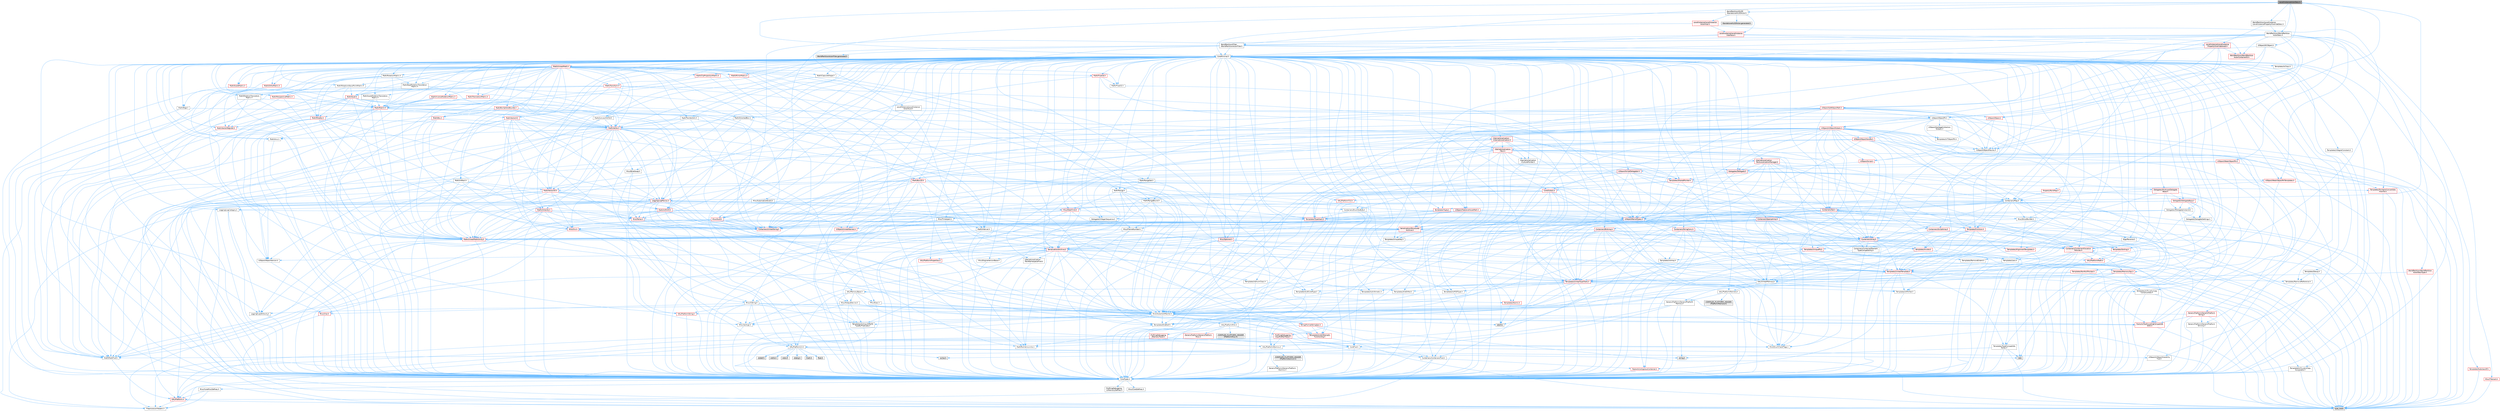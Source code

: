 digraph "LevelInstanceActorDesc.h"
{
 // INTERACTIVE_SVG=YES
 // LATEX_PDF_SIZE
  bgcolor="transparent";
  edge [fontname=Helvetica,fontsize=10,labelfontname=Helvetica,labelfontsize=10];
  node [fontname=Helvetica,fontsize=10,shape=box,height=0.2,width=0.4];
  Node1 [id="Node000001",label="LevelInstanceActorDesc.h",height=0.2,width=0.4,color="gray40", fillcolor="grey60", style="filled", fontcolor="black",tooltip=" "];
  Node1 -> Node2 [id="edge1_Node000001_Node000002",color="steelblue1",style="solid",tooltip=" "];
  Node2 [id="Node000002",label="CoreMinimal.h",height=0.2,width=0.4,color="grey40", fillcolor="white", style="filled",URL="$d7/d67/CoreMinimal_8h.html",tooltip=" "];
  Node2 -> Node3 [id="edge2_Node000002_Node000003",color="steelblue1",style="solid",tooltip=" "];
  Node3 [id="Node000003",label="CoreTypes.h",height=0.2,width=0.4,color="grey40", fillcolor="white", style="filled",URL="$dc/dec/CoreTypes_8h.html",tooltip=" "];
  Node3 -> Node4 [id="edge3_Node000003_Node000004",color="steelblue1",style="solid",tooltip=" "];
  Node4 [id="Node000004",label="HAL/Platform.h",height=0.2,width=0.4,color="red", fillcolor="#FFF0F0", style="filled",URL="$d9/dd0/Platform_8h.html",tooltip=" "];
  Node4 -> Node7 [id="edge4_Node000004_Node000007",color="steelblue1",style="solid",tooltip=" "];
  Node7 [id="Node000007",label="type_traits",height=0.2,width=0.4,color="grey60", fillcolor="#E0E0E0", style="filled",tooltip=" "];
  Node4 -> Node8 [id="edge5_Node000004_Node000008",color="steelblue1",style="solid",tooltip=" "];
  Node8 [id="Node000008",label="PreprocessorHelpers.h",height=0.2,width=0.4,color="grey40", fillcolor="white", style="filled",URL="$db/ddb/PreprocessorHelpers_8h.html",tooltip=" "];
  Node3 -> Node14 [id="edge6_Node000003_Node000014",color="steelblue1",style="solid",tooltip=" "];
  Node14 [id="Node000014",label="ProfilingDebugging\l/UMemoryDefines.h",height=0.2,width=0.4,color="grey40", fillcolor="white", style="filled",URL="$d2/da2/UMemoryDefines_8h.html",tooltip=" "];
  Node3 -> Node15 [id="edge7_Node000003_Node000015",color="steelblue1",style="solid",tooltip=" "];
  Node15 [id="Node000015",label="Misc/CoreMiscDefines.h",height=0.2,width=0.4,color="grey40", fillcolor="white", style="filled",URL="$da/d38/CoreMiscDefines_8h.html",tooltip=" "];
  Node15 -> Node4 [id="edge8_Node000015_Node000004",color="steelblue1",style="solid",tooltip=" "];
  Node15 -> Node8 [id="edge9_Node000015_Node000008",color="steelblue1",style="solid",tooltip=" "];
  Node3 -> Node16 [id="edge10_Node000003_Node000016",color="steelblue1",style="solid",tooltip=" "];
  Node16 [id="Node000016",label="Misc/CoreDefines.h",height=0.2,width=0.4,color="grey40", fillcolor="white", style="filled",URL="$d3/dd2/CoreDefines_8h.html",tooltip=" "];
  Node2 -> Node17 [id="edge11_Node000002_Node000017",color="steelblue1",style="solid",tooltip=" "];
  Node17 [id="Node000017",label="CoreFwd.h",height=0.2,width=0.4,color="grey40", fillcolor="white", style="filled",URL="$d1/d1e/CoreFwd_8h.html",tooltip=" "];
  Node17 -> Node3 [id="edge12_Node000017_Node000003",color="steelblue1",style="solid",tooltip=" "];
  Node17 -> Node18 [id="edge13_Node000017_Node000018",color="steelblue1",style="solid",tooltip=" "];
  Node18 [id="Node000018",label="Containers/ContainersFwd.h",height=0.2,width=0.4,color="grey40", fillcolor="white", style="filled",URL="$d4/d0a/ContainersFwd_8h.html",tooltip=" "];
  Node18 -> Node4 [id="edge14_Node000018_Node000004",color="steelblue1",style="solid",tooltip=" "];
  Node18 -> Node3 [id="edge15_Node000018_Node000003",color="steelblue1",style="solid",tooltip=" "];
  Node18 -> Node19 [id="edge16_Node000018_Node000019",color="steelblue1",style="solid",tooltip=" "];
  Node19 [id="Node000019",label="Traits/IsContiguousContainer.h",height=0.2,width=0.4,color="red", fillcolor="#FFF0F0", style="filled",URL="$d5/d3c/IsContiguousContainer_8h.html",tooltip=" "];
  Node19 -> Node3 [id="edge17_Node000019_Node000003",color="steelblue1",style="solid",tooltip=" "];
  Node17 -> Node22 [id="edge18_Node000017_Node000022",color="steelblue1",style="solid",tooltip=" "];
  Node22 [id="Node000022",label="Math/MathFwd.h",height=0.2,width=0.4,color="grey40", fillcolor="white", style="filled",URL="$d2/d10/MathFwd_8h.html",tooltip=" "];
  Node22 -> Node4 [id="edge19_Node000022_Node000004",color="steelblue1",style="solid",tooltip=" "];
  Node17 -> Node23 [id="edge20_Node000017_Node000023",color="steelblue1",style="solid",tooltip=" "];
  Node23 [id="Node000023",label="UObject/UObjectHierarchy\lFwd.h",height=0.2,width=0.4,color="grey40", fillcolor="white", style="filled",URL="$d3/d13/UObjectHierarchyFwd_8h.html",tooltip=" "];
  Node2 -> Node23 [id="edge21_Node000002_Node000023",color="steelblue1",style="solid",tooltip=" "];
  Node2 -> Node18 [id="edge22_Node000002_Node000018",color="steelblue1",style="solid",tooltip=" "];
  Node2 -> Node24 [id="edge23_Node000002_Node000024",color="steelblue1",style="solid",tooltip=" "];
  Node24 [id="Node000024",label="Misc/VarArgs.h",height=0.2,width=0.4,color="grey40", fillcolor="white", style="filled",URL="$d5/d6f/VarArgs_8h.html",tooltip=" "];
  Node24 -> Node3 [id="edge24_Node000024_Node000003",color="steelblue1",style="solid",tooltip=" "];
  Node2 -> Node25 [id="edge25_Node000002_Node000025",color="steelblue1",style="solid",tooltip=" "];
  Node25 [id="Node000025",label="Logging/LogVerbosity.h",height=0.2,width=0.4,color="grey40", fillcolor="white", style="filled",URL="$d2/d8f/LogVerbosity_8h.html",tooltip=" "];
  Node25 -> Node3 [id="edge26_Node000025_Node000003",color="steelblue1",style="solid",tooltip=" "];
  Node2 -> Node26 [id="edge27_Node000002_Node000026",color="steelblue1",style="solid",tooltip=" "];
  Node26 [id="Node000026",label="Misc/OutputDevice.h",height=0.2,width=0.4,color="grey40", fillcolor="white", style="filled",URL="$d7/d32/OutputDevice_8h.html",tooltip=" "];
  Node26 -> Node17 [id="edge28_Node000026_Node000017",color="steelblue1",style="solid",tooltip=" "];
  Node26 -> Node3 [id="edge29_Node000026_Node000003",color="steelblue1",style="solid",tooltip=" "];
  Node26 -> Node25 [id="edge30_Node000026_Node000025",color="steelblue1",style="solid",tooltip=" "];
  Node26 -> Node24 [id="edge31_Node000026_Node000024",color="steelblue1",style="solid",tooltip=" "];
  Node26 -> Node27 [id="edge32_Node000026_Node000027",color="steelblue1",style="solid",tooltip=" "];
  Node27 [id="Node000027",label="Templates/IsArrayOrRefOf\lTypeByPredicate.h",height=0.2,width=0.4,color="grey40", fillcolor="white", style="filled",URL="$d6/da1/IsArrayOrRefOfTypeByPredicate_8h.html",tooltip=" "];
  Node27 -> Node3 [id="edge33_Node000027_Node000003",color="steelblue1",style="solid",tooltip=" "];
  Node26 -> Node28 [id="edge34_Node000026_Node000028",color="steelblue1",style="solid",tooltip=" "];
  Node28 [id="Node000028",label="Templates/IsValidVariadic\lFunctionArg.h",height=0.2,width=0.4,color="red", fillcolor="#FFF0F0", style="filled",URL="$d0/dc8/IsValidVariadicFunctionArg_8h.html",tooltip=" "];
  Node28 -> Node3 [id="edge35_Node000028_Node000003",color="steelblue1",style="solid",tooltip=" "];
  Node28 -> Node7 [id="edge36_Node000028_Node000007",color="steelblue1",style="solid",tooltip=" "];
  Node26 -> Node30 [id="edge37_Node000026_Node000030",color="steelblue1",style="solid",tooltip=" "];
  Node30 [id="Node000030",label="Traits/IsCharEncodingCompatible\lWith.h",height=0.2,width=0.4,color="red", fillcolor="#FFF0F0", style="filled",URL="$df/dd1/IsCharEncodingCompatibleWith_8h.html",tooltip=" "];
  Node30 -> Node7 [id="edge38_Node000030_Node000007",color="steelblue1",style="solid",tooltip=" "];
  Node2 -> Node32 [id="edge39_Node000002_Node000032",color="steelblue1",style="solid",tooltip=" "];
  Node32 [id="Node000032",label="HAL/PlatformCrt.h",height=0.2,width=0.4,color="grey40", fillcolor="white", style="filled",URL="$d8/d75/PlatformCrt_8h.html",tooltip=" "];
  Node32 -> Node33 [id="edge40_Node000032_Node000033",color="steelblue1",style="solid",tooltip=" "];
  Node33 [id="Node000033",label="new",height=0.2,width=0.4,color="grey60", fillcolor="#E0E0E0", style="filled",tooltip=" "];
  Node32 -> Node34 [id="edge41_Node000032_Node000034",color="steelblue1",style="solid",tooltip=" "];
  Node34 [id="Node000034",label="wchar.h",height=0.2,width=0.4,color="grey60", fillcolor="#E0E0E0", style="filled",tooltip=" "];
  Node32 -> Node35 [id="edge42_Node000032_Node000035",color="steelblue1",style="solid",tooltip=" "];
  Node35 [id="Node000035",label="stddef.h",height=0.2,width=0.4,color="grey60", fillcolor="#E0E0E0", style="filled",tooltip=" "];
  Node32 -> Node36 [id="edge43_Node000032_Node000036",color="steelblue1",style="solid",tooltip=" "];
  Node36 [id="Node000036",label="stdlib.h",height=0.2,width=0.4,color="grey60", fillcolor="#E0E0E0", style="filled",tooltip=" "];
  Node32 -> Node37 [id="edge44_Node000032_Node000037",color="steelblue1",style="solid",tooltip=" "];
  Node37 [id="Node000037",label="stdio.h",height=0.2,width=0.4,color="grey60", fillcolor="#E0E0E0", style="filled",tooltip=" "];
  Node32 -> Node38 [id="edge45_Node000032_Node000038",color="steelblue1",style="solid",tooltip=" "];
  Node38 [id="Node000038",label="stdarg.h",height=0.2,width=0.4,color="grey60", fillcolor="#E0E0E0", style="filled",tooltip=" "];
  Node32 -> Node39 [id="edge46_Node000032_Node000039",color="steelblue1",style="solid",tooltip=" "];
  Node39 [id="Node000039",label="math.h",height=0.2,width=0.4,color="grey60", fillcolor="#E0E0E0", style="filled",tooltip=" "];
  Node32 -> Node40 [id="edge47_Node000032_Node000040",color="steelblue1",style="solid",tooltip=" "];
  Node40 [id="Node000040",label="float.h",height=0.2,width=0.4,color="grey60", fillcolor="#E0E0E0", style="filled",tooltip=" "];
  Node32 -> Node41 [id="edge48_Node000032_Node000041",color="steelblue1",style="solid",tooltip=" "];
  Node41 [id="Node000041",label="string.h",height=0.2,width=0.4,color="grey60", fillcolor="#E0E0E0", style="filled",tooltip=" "];
  Node2 -> Node42 [id="edge49_Node000002_Node000042",color="steelblue1",style="solid",tooltip=" "];
  Node42 [id="Node000042",label="HAL/PlatformMisc.h",height=0.2,width=0.4,color="grey40", fillcolor="white", style="filled",URL="$d0/df5/PlatformMisc_8h.html",tooltip=" "];
  Node42 -> Node3 [id="edge50_Node000042_Node000003",color="steelblue1",style="solid",tooltip=" "];
  Node42 -> Node43 [id="edge51_Node000042_Node000043",color="steelblue1",style="solid",tooltip=" "];
  Node43 [id="Node000043",label="GenericPlatform/GenericPlatform\lMisc.h",height=0.2,width=0.4,color="red", fillcolor="#FFF0F0", style="filled",URL="$db/d9a/GenericPlatformMisc_8h.html",tooltip=" "];
  Node43 -> Node17 [id="edge52_Node000043_Node000017",color="steelblue1",style="solid",tooltip=" "];
  Node43 -> Node3 [id="edge53_Node000043_Node000003",color="steelblue1",style="solid",tooltip=" "];
  Node43 -> Node32 [id="edge54_Node000043_Node000032",color="steelblue1",style="solid",tooltip=" "];
  Node43 -> Node47 [id="edge55_Node000043_Node000047",color="steelblue1",style="solid",tooltip=" "];
  Node47 [id="Node000047",label="Math/NumericLimits.h",height=0.2,width=0.4,color="grey40", fillcolor="white", style="filled",URL="$df/d1b/NumericLimits_8h.html",tooltip=" "];
  Node47 -> Node3 [id="edge56_Node000047_Node000003",color="steelblue1",style="solid",tooltip=" "];
  Node43 -> Node49 [id="edge57_Node000043_Node000049",color="steelblue1",style="solid",tooltip=" "];
  Node49 [id="Node000049",label="Misc/EnumClassFlags.h",height=0.2,width=0.4,color="grey40", fillcolor="white", style="filled",URL="$d8/de7/EnumClassFlags_8h.html",tooltip=" "];
  Node42 -> Node52 [id="edge58_Node000042_Node000052",color="steelblue1",style="solid",tooltip=" "];
  Node52 [id="Node000052",label="COMPILED_PLATFORM_HEADER\l(PlatformMisc.h)",height=0.2,width=0.4,color="grey60", fillcolor="#E0E0E0", style="filled",tooltip=" "];
  Node42 -> Node53 [id="edge59_Node000042_Node000053",color="steelblue1",style="solid",tooltip=" "];
  Node53 [id="Node000053",label="ProfilingDebugging\l/CpuProfilerTrace.h",height=0.2,width=0.4,color="red", fillcolor="#FFF0F0", style="filled",URL="$da/dcb/CpuProfilerTrace_8h.html",tooltip=" "];
  Node53 -> Node3 [id="edge60_Node000053_Node000003",color="steelblue1",style="solid",tooltip=" "];
  Node53 -> Node18 [id="edge61_Node000053_Node000018",color="steelblue1",style="solid",tooltip=" "];
  Node53 -> Node54 [id="edge62_Node000053_Node000054",color="steelblue1",style="solid",tooltip=" "];
  Node54 [id="Node000054",label="HAL/PlatformAtomics.h",height=0.2,width=0.4,color="grey40", fillcolor="white", style="filled",URL="$d3/d36/PlatformAtomics_8h.html",tooltip=" "];
  Node54 -> Node3 [id="edge63_Node000054_Node000003",color="steelblue1",style="solid",tooltip=" "];
  Node54 -> Node55 [id="edge64_Node000054_Node000055",color="steelblue1",style="solid",tooltip=" "];
  Node55 [id="Node000055",label="GenericPlatform/GenericPlatform\lAtomics.h",height=0.2,width=0.4,color="grey40", fillcolor="white", style="filled",URL="$da/d72/GenericPlatformAtomics_8h.html",tooltip=" "];
  Node55 -> Node3 [id="edge65_Node000055_Node000003",color="steelblue1",style="solid",tooltip=" "];
  Node54 -> Node56 [id="edge66_Node000054_Node000056",color="steelblue1",style="solid",tooltip=" "];
  Node56 [id="Node000056",label="COMPILED_PLATFORM_HEADER\l(PlatformAtomics.h)",height=0.2,width=0.4,color="grey60", fillcolor="#E0E0E0", style="filled",tooltip=" "];
  Node53 -> Node8 [id="edge67_Node000053_Node000008",color="steelblue1",style="solid",tooltip=" "];
  Node2 -> Node61 [id="edge68_Node000002_Node000061",color="steelblue1",style="solid",tooltip=" "];
  Node61 [id="Node000061",label="Misc/AssertionMacros.h",height=0.2,width=0.4,color="grey40", fillcolor="white", style="filled",URL="$d0/dfa/AssertionMacros_8h.html",tooltip=" "];
  Node61 -> Node3 [id="edge69_Node000061_Node000003",color="steelblue1",style="solid",tooltip=" "];
  Node61 -> Node4 [id="edge70_Node000061_Node000004",color="steelblue1",style="solid",tooltip=" "];
  Node61 -> Node42 [id="edge71_Node000061_Node000042",color="steelblue1",style="solid",tooltip=" "];
  Node61 -> Node8 [id="edge72_Node000061_Node000008",color="steelblue1",style="solid",tooltip=" "];
  Node61 -> Node62 [id="edge73_Node000061_Node000062",color="steelblue1",style="solid",tooltip=" "];
  Node62 [id="Node000062",label="Templates/EnableIf.h",height=0.2,width=0.4,color="grey40", fillcolor="white", style="filled",URL="$d7/d60/EnableIf_8h.html",tooltip=" "];
  Node62 -> Node3 [id="edge74_Node000062_Node000003",color="steelblue1",style="solid",tooltip=" "];
  Node61 -> Node27 [id="edge75_Node000061_Node000027",color="steelblue1",style="solid",tooltip=" "];
  Node61 -> Node28 [id="edge76_Node000061_Node000028",color="steelblue1",style="solid",tooltip=" "];
  Node61 -> Node30 [id="edge77_Node000061_Node000030",color="steelblue1",style="solid",tooltip=" "];
  Node61 -> Node24 [id="edge78_Node000061_Node000024",color="steelblue1",style="solid",tooltip=" "];
  Node61 -> Node63 [id="edge79_Node000061_Node000063",color="steelblue1",style="solid",tooltip=" "];
  Node63 [id="Node000063",label="String/FormatStringSan.h",height=0.2,width=0.4,color="red", fillcolor="#FFF0F0", style="filled",URL="$d3/d8b/FormatStringSan_8h.html",tooltip=" "];
  Node63 -> Node7 [id="edge80_Node000063_Node000007",color="steelblue1",style="solid",tooltip=" "];
  Node63 -> Node3 [id="edge81_Node000063_Node000003",color="steelblue1",style="solid",tooltip=" "];
  Node63 -> Node28 [id="edge82_Node000063_Node000028",color="steelblue1",style="solid",tooltip=" "];
  Node63 -> Node18 [id="edge83_Node000063_Node000018",color="steelblue1",style="solid",tooltip=" "];
  Node61 -> Node69 [id="edge84_Node000061_Node000069",color="steelblue1",style="solid",tooltip=" "];
  Node69 [id="Node000069",label="atomic",height=0.2,width=0.4,color="grey60", fillcolor="#E0E0E0", style="filled",tooltip=" "];
  Node2 -> Node70 [id="edge85_Node000002_Node000070",color="steelblue1",style="solid",tooltip=" "];
  Node70 [id="Node000070",label="Templates/IsPointer.h",height=0.2,width=0.4,color="grey40", fillcolor="white", style="filled",URL="$d7/d05/IsPointer_8h.html",tooltip=" "];
  Node70 -> Node3 [id="edge86_Node000070_Node000003",color="steelblue1",style="solid",tooltip=" "];
  Node2 -> Node71 [id="edge87_Node000002_Node000071",color="steelblue1",style="solid",tooltip=" "];
  Node71 [id="Node000071",label="HAL/PlatformMemory.h",height=0.2,width=0.4,color="grey40", fillcolor="white", style="filled",URL="$de/d68/PlatformMemory_8h.html",tooltip=" "];
  Node71 -> Node3 [id="edge88_Node000071_Node000003",color="steelblue1",style="solid",tooltip=" "];
  Node71 -> Node72 [id="edge89_Node000071_Node000072",color="steelblue1",style="solid",tooltip=" "];
  Node72 [id="Node000072",label="GenericPlatform/GenericPlatform\lMemory.h",height=0.2,width=0.4,color="grey40", fillcolor="white", style="filled",URL="$dd/d22/GenericPlatformMemory_8h.html",tooltip=" "];
  Node72 -> Node17 [id="edge90_Node000072_Node000017",color="steelblue1",style="solid",tooltip=" "];
  Node72 -> Node3 [id="edge91_Node000072_Node000003",color="steelblue1",style="solid",tooltip=" "];
  Node72 -> Node73 [id="edge92_Node000072_Node000073",color="steelblue1",style="solid",tooltip=" "];
  Node73 [id="Node000073",label="HAL/PlatformString.h",height=0.2,width=0.4,color="red", fillcolor="#FFF0F0", style="filled",URL="$db/db5/PlatformString_8h.html",tooltip=" "];
  Node73 -> Node3 [id="edge93_Node000073_Node000003",color="steelblue1",style="solid",tooltip=" "];
  Node72 -> Node41 [id="edge94_Node000072_Node000041",color="steelblue1",style="solid",tooltip=" "];
  Node72 -> Node34 [id="edge95_Node000072_Node000034",color="steelblue1",style="solid",tooltip=" "];
  Node71 -> Node75 [id="edge96_Node000071_Node000075",color="steelblue1",style="solid",tooltip=" "];
  Node75 [id="Node000075",label="COMPILED_PLATFORM_HEADER\l(PlatformMemory.h)",height=0.2,width=0.4,color="grey60", fillcolor="#E0E0E0", style="filled",tooltip=" "];
  Node2 -> Node54 [id="edge97_Node000002_Node000054",color="steelblue1",style="solid",tooltip=" "];
  Node2 -> Node76 [id="edge98_Node000002_Node000076",color="steelblue1",style="solid",tooltip=" "];
  Node76 [id="Node000076",label="Misc/Exec.h",height=0.2,width=0.4,color="grey40", fillcolor="white", style="filled",URL="$de/ddb/Exec_8h.html",tooltip=" "];
  Node76 -> Node3 [id="edge99_Node000076_Node000003",color="steelblue1",style="solid",tooltip=" "];
  Node76 -> Node61 [id="edge100_Node000076_Node000061",color="steelblue1",style="solid",tooltip=" "];
  Node2 -> Node77 [id="edge101_Node000002_Node000077",color="steelblue1",style="solid",tooltip=" "];
  Node77 [id="Node000077",label="HAL/MemoryBase.h",height=0.2,width=0.4,color="grey40", fillcolor="white", style="filled",URL="$d6/d9f/MemoryBase_8h.html",tooltip=" "];
  Node77 -> Node3 [id="edge102_Node000077_Node000003",color="steelblue1",style="solid",tooltip=" "];
  Node77 -> Node54 [id="edge103_Node000077_Node000054",color="steelblue1",style="solid",tooltip=" "];
  Node77 -> Node32 [id="edge104_Node000077_Node000032",color="steelblue1",style="solid",tooltip=" "];
  Node77 -> Node76 [id="edge105_Node000077_Node000076",color="steelblue1",style="solid",tooltip=" "];
  Node77 -> Node26 [id="edge106_Node000077_Node000026",color="steelblue1",style="solid",tooltip=" "];
  Node77 -> Node78 [id="edge107_Node000077_Node000078",color="steelblue1",style="solid",tooltip=" "];
  Node78 [id="Node000078",label="Templates/Atomic.h",height=0.2,width=0.4,color="red", fillcolor="#FFF0F0", style="filled",URL="$d3/d91/Atomic_8h.html",tooltip=" "];
  Node78 -> Node69 [id="edge108_Node000078_Node000069",color="steelblue1",style="solid",tooltip=" "];
  Node2 -> Node87 [id="edge109_Node000002_Node000087",color="steelblue1",style="solid",tooltip=" "];
  Node87 [id="Node000087",label="HAL/UnrealMemory.h",height=0.2,width=0.4,color="grey40", fillcolor="white", style="filled",URL="$d9/d96/UnrealMemory_8h.html",tooltip=" "];
  Node87 -> Node3 [id="edge110_Node000087_Node000003",color="steelblue1",style="solid",tooltip=" "];
  Node87 -> Node72 [id="edge111_Node000087_Node000072",color="steelblue1",style="solid",tooltip=" "];
  Node87 -> Node77 [id="edge112_Node000087_Node000077",color="steelblue1",style="solid",tooltip=" "];
  Node87 -> Node71 [id="edge113_Node000087_Node000071",color="steelblue1",style="solid",tooltip=" "];
  Node87 -> Node88 [id="edge114_Node000087_Node000088",color="steelblue1",style="solid",tooltip=" "];
  Node88 [id="Node000088",label="ProfilingDebugging\l/MemoryTrace.h",height=0.2,width=0.4,color="red", fillcolor="#FFF0F0", style="filled",URL="$da/dd7/MemoryTrace_8h.html",tooltip=" "];
  Node88 -> Node4 [id="edge115_Node000088_Node000004",color="steelblue1",style="solid",tooltip=" "];
  Node88 -> Node49 [id="edge116_Node000088_Node000049",color="steelblue1",style="solid",tooltip=" "];
  Node87 -> Node70 [id="edge117_Node000087_Node000070",color="steelblue1",style="solid",tooltip=" "];
  Node2 -> Node89 [id="edge118_Node000002_Node000089",color="steelblue1",style="solid",tooltip=" "];
  Node89 [id="Node000089",label="Templates/IsArithmetic.h",height=0.2,width=0.4,color="grey40", fillcolor="white", style="filled",URL="$d2/d5d/IsArithmetic_8h.html",tooltip=" "];
  Node89 -> Node3 [id="edge119_Node000089_Node000003",color="steelblue1",style="solid",tooltip=" "];
  Node2 -> Node83 [id="edge120_Node000002_Node000083",color="steelblue1",style="solid",tooltip=" "];
  Node83 [id="Node000083",label="Templates/AndOrNot.h",height=0.2,width=0.4,color="grey40", fillcolor="white", style="filled",URL="$db/d0a/AndOrNot_8h.html",tooltip=" "];
  Node83 -> Node3 [id="edge121_Node000083_Node000003",color="steelblue1",style="solid",tooltip=" "];
  Node2 -> Node90 [id="edge122_Node000002_Node000090",color="steelblue1",style="solid",tooltip=" "];
  Node90 [id="Node000090",label="Templates/IsPODType.h",height=0.2,width=0.4,color="grey40", fillcolor="white", style="filled",URL="$d7/db1/IsPODType_8h.html",tooltip=" "];
  Node90 -> Node3 [id="edge123_Node000090_Node000003",color="steelblue1",style="solid",tooltip=" "];
  Node2 -> Node91 [id="edge124_Node000002_Node000091",color="steelblue1",style="solid",tooltip=" "];
  Node91 [id="Node000091",label="Templates/IsUECoreType.h",height=0.2,width=0.4,color="grey40", fillcolor="white", style="filled",URL="$d1/db8/IsUECoreType_8h.html",tooltip=" "];
  Node91 -> Node3 [id="edge125_Node000091_Node000003",color="steelblue1",style="solid",tooltip=" "];
  Node91 -> Node7 [id="edge126_Node000091_Node000007",color="steelblue1",style="solid",tooltip=" "];
  Node2 -> Node84 [id="edge127_Node000002_Node000084",color="steelblue1",style="solid",tooltip=" "];
  Node84 [id="Node000084",label="Templates/IsTriviallyCopy\lConstructible.h",height=0.2,width=0.4,color="grey40", fillcolor="white", style="filled",URL="$d3/d78/IsTriviallyCopyConstructible_8h.html",tooltip=" "];
  Node84 -> Node3 [id="edge128_Node000084_Node000003",color="steelblue1",style="solid",tooltip=" "];
  Node84 -> Node7 [id="edge129_Node000084_Node000007",color="steelblue1",style="solid",tooltip=" "];
  Node2 -> Node92 [id="edge130_Node000002_Node000092",color="steelblue1",style="solid",tooltip=" "];
  Node92 [id="Node000092",label="Templates/UnrealTypeTraits.h",height=0.2,width=0.4,color="red", fillcolor="#FFF0F0", style="filled",URL="$d2/d2d/UnrealTypeTraits_8h.html",tooltip=" "];
  Node92 -> Node3 [id="edge131_Node000092_Node000003",color="steelblue1",style="solid",tooltip=" "];
  Node92 -> Node70 [id="edge132_Node000092_Node000070",color="steelblue1",style="solid",tooltip=" "];
  Node92 -> Node61 [id="edge133_Node000092_Node000061",color="steelblue1",style="solid",tooltip=" "];
  Node92 -> Node83 [id="edge134_Node000092_Node000083",color="steelblue1",style="solid",tooltip=" "];
  Node92 -> Node62 [id="edge135_Node000092_Node000062",color="steelblue1",style="solid",tooltip=" "];
  Node92 -> Node89 [id="edge136_Node000092_Node000089",color="steelblue1",style="solid",tooltip=" "];
  Node92 -> Node90 [id="edge137_Node000092_Node000090",color="steelblue1",style="solid",tooltip=" "];
  Node92 -> Node91 [id="edge138_Node000092_Node000091",color="steelblue1",style="solid",tooltip=" "];
  Node92 -> Node84 [id="edge139_Node000092_Node000084",color="steelblue1",style="solid",tooltip=" "];
  Node2 -> Node62 [id="edge140_Node000002_Node000062",color="steelblue1",style="solid",tooltip=" "];
  Node2 -> Node94 [id="edge141_Node000002_Node000094",color="steelblue1",style="solid",tooltip=" "];
  Node94 [id="Node000094",label="Templates/RemoveReference.h",height=0.2,width=0.4,color="grey40", fillcolor="white", style="filled",URL="$da/dbe/RemoveReference_8h.html",tooltip=" "];
  Node94 -> Node3 [id="edge142_Node000094_Node000003",color="steelblue1",style="solid",tooltip=" "];
  Node2 -> Node95 [id="edge143_Node000002_Node000095",color="steelblue1",style="solid",tooltip=" "];
  Node95 [id="Node000095",label="Templates/IntegralConstant.h",height=0.2,width=0.4,color="grey40", fillcolor="white", style="filled",URL="$db/d1b/IntegralConstant_8h.html",tooltip=" "];
  Node95 -> Node3 [id="edge144_Node000095_Node000003",color="steelblue1",style="solid",tooltip=" "];
  Node2 -> Node96 [id="edge145_Node000002_Node000096",color="steelblue1",style="solid",tooltip=" "];
  Node96 [id="Node000096",label="Templates/IsClass.h",height=0.2,width=0.4,color="grey40", fillcolor="white", style="filled",URL="$db/dcb/IsClass_8h.html",tooltip=" "];
  Node96 -> Node3 [id="edge146_Node000096_Node000003",color="steelblue1",style="solid",tooltip=" "];
  Node2 -> Node97 [id="edge147_Node000002_Node000097",color="steelblue1",style="solid",tooltip=" "];
  Node97 [id="Node000097",label="Templates/TypeCompatible\lBytes.h",height=0.2,width=0.4,color="grey40", fillcolor="white", style="filled",URL="$df/d0a/TypeCompatibleBytes_8h.html",tooltip=" "];
  Node97 -> Node3 [id="edge148_Node000097_Node000003",color="steelblue1",style="solid",tooltip=" "];
  Node97 -> Node41 [id="edge149_Node000097_Node000041",color="steelblue1",style="solid",tooltip=" "];
  Node97 -> Node33 [id="edge150_Node000097_Node000033",color="steelblue1",style="solid",tooltip=" "];
  Node97 -> Node7 [id="edge151_Node000097_Node000007",color="steelblue1",style="solid",tooltip=" "];
  Node2 -> Node19 [id="edge152_Node000002_Node000019",color="steelblue1",style="solid",tooltip=" "];
  Node2 -> Node98 [id="edge153_Node000002_Node000098",color="steelblue1",style="solid",tooltip=" "];
  Node98 [id="Node000098",label="Templates/UnrealTemplate.h",height=0.2,width=0.4,color="red", fillcolor="#FFF0F0", style="filled",URL="$d4/d24/UnrealTemplate_8h.html",tooltip=" "];
  Node98 -> Node3 [id="edge154_Node000098_Node000003",color="steelblue1",style="solid",tooltip=" "];
  Node98 -> Node70 [id="edge155_Node000098_Node000070",color="steelblue1",style="solid",tooltip=" "];
  Node98 -> Node87 [id="edge156_Node000098_Node000087",color="steelblue1",style="solid",tooltip=" "];
  Node98 -> Node92 [id="edge157_Node000098_Node000092",color="steelblue1",style="solid",tooltip=" "];
  Node98 -> Node94 [id="edge158_Node000098_Node000094",color="steelblue1",style="solid",tooltip=" "];
  Node98 -> Node97 [id="edge159_Node000098_Node000097",color="steelblue1",style="solid",tooltip=" "];
  Node98 -> Node19 [id="edge160_Node000098_Node000019",color="steelblue1",style="solid",tooltip=" "];
  Node98 -> Node7 [id="edge161_Node000098_Node000007",color="steelblue1",style="solid",tooltip=" "];
  Node2 -> Node47 [id="edge162_Node000002_Node000047",color="steelblue1",style="solid",tooltip=" "];
  Node2 -> Node102 [id="edge163_Node000002_Node000102",color="steelblue1",style="solid",tooltip=" "];
  Node102 [id="Node000102",label="HAL/PlatformMath.h",height=0.2,width=0.4,color="red", fillcolor="#FFF0F0", style="filled",URL="$dc/d53/PlatformMath_8h.html",tooltip=" "];
  Node102 -> Node3 [id="edge164_Node000102_Node000003",color="steelblue1",style="solid",tooltip=" "];
  Node2 -> Node85 [id="edge165_Node000002_Node000085",color="steelblue1",style="solid",tooltip=" "];
  Node85 [id="Node000085",label="Templates/IsTriviallyCopy\lAssignable.h",height=0.2,width=0.4,color="grey40", fillcolor="white", style="filled",URL="$d2/df2/IsTriviallyCopyAssignable_8h.html",tooltip=" "];
  Node85 -> Node3 [id="edge166_Node000085_Node000003",color="steelblue1",style="solid",tooltip=" "];
  Node85 -> Node7 [id="edge167_Node000085_Node000007",color="steelblue1",style="solid",tooltip=" "];
  Node2 -> Node110 [id="edge168_Node000002_Node000110",color="steelblue1",style="solid",tooltip=" "];
  Node110 [id="Node000110",label="Templates/MemoryOps.h",height=0.2,width=0.4,color="red", fillcolor="#FFF0F0", style="filled",URL="$db/dea/MemoryOps_8h.html",tooltip=" "];
  Node110 -> Node3 [id="edge169_Node000110_Node000003",color="steelblue1",style="solid",tooltip=" "];
  Node110 -> Node87 [id="edge170_Node000110_Node000087",color="steelblue1",style="solid",tooltip=" "];
  Node110 -> Node85 [id="edge171_Node000110_Node000085",color="steelblue1",style="solid",tooltip=" "];
  Node110 -> Node84 [id="edge172_Node000110_Node000084",color="steelblue1",style="solid",tooltip=" "];
  Node110 -> Node92 [id="edge173_Node000110_Node000092",color="steelblue1",style="solid",tooltip=" "];
  Node110 -> Node33 [id="edge174_Node000110_Node000033",color="steelblue1",style="solid",tooltip=" "];
  Node110 -> Node7 [id="edge175_Node000110_Node000007",color="steelblue1",style="solid",tooltip=" "];
  Node2 -> Node111 [id="edge176_Node000002_Node000111",color="steelblue1",style="solid",tooltip=" "];
  Node111 [id="Node000111",label="Containers/ContainerAllocation\lPolicies.h",height=0.2,width=0.4,color="red", fillcolor="#FFF0F0", style="filled",URL="$d7/dff/ContainerAllocationPolicies_8h.html",tooltip=" "];
  Node111 -> Node3 [id="edge177_Node000111_Node000003",color="steelblue1",style="solid",tooltip=" "];
  Node111 -> Node111 [id="edge178_Node000111_Node000111",color="steelblue1",style="solid",tooltip=" "];
  Node111 -> Node102 [id="edge179_Node000111_Node000102",color="steelblue1",style="solid",tooltip=" "];
  Node111 -> Node87 [id="edge180_Node000111_Node000087",color="steelblue1",style="solid",tooltip=" "];
  Node111 -> Node47 [id="edge181_Node000111_Node000047",color="steelblue1",style="solid",tooltip=" "];
  Node111 -> Node61 [id="edge182_Node000111_Node000061",color="steelblue1",style="solid",tooltip=" "];
  Node111 -> Node110 [id="edge183_Node000111_Node000110",color="steelblue1",style="solid",tooltip=" "];
  Node111 -> Node97 [id="edge184_Node000111_Node000097",color="steelblue1",style="solid",tooltip=" "];
  Node111 -> Node7 [id="edge185_Node000111_Node000007",color="steelblue1",style="solid",tooltip=" "];
  Node2 -> Node114 [id="edge186_Node000002_Node000114",color="steelblue1",style="solid",tooltip=" "];
  Node114 [id="Node000114",label="Templates/IsEnumClass.h",height=0.2,width=0.4,color="grey40", fillcolor="white", style="filled",URL="$d7/d15/IsEnumClass_8h.html",tooltip=" "];
  Node114 -> Node3 [id="edge187_Node000114_Node000003",color="steelblue1",style="solid",tooltip=" "];
  Node114 -> Node83 [id="edge188_Node000114_Node000083",color="steelblue1",style="solid",tooltip=" "];
  Node2 -> Node115 [id="edge189_Node000002_Node000115",color="steelblue1",style="solid",tooltip=" "];
  Node115 [id="Node000115",label="HAL/PlatformProperties.h",height=0.2,width=0.4,color="red", fillcolor="#FFF0F0", style="filled",URL="$d9/db0/PlatformProperties_8h.html",tooltip=" "];
  Node115 -> Node3 [id="edge190_Node000115_Node000003",color="steelblue1",style="solid",tooltip=" "];
  Node2 -> Node118 [id="edge191_Node000002_Node000118",color="steelblue1",style="solid",tooltip=" "];
  Node118 [id="Node000118",label="Misc/EngineVersionBase.h",height=0.2,width=0.4,color="grey40", fillcolor="white", style="filled",URL="$d5/d2b/EngineVersionBase_8h.html",tooltip=" "];
  Node118 -> Node3 [id="edge192_Node000118_Node000003",color="steelblue1",style="solid",tooltip=" "];
  Node2 -> Node119 [id="edge193_Node000002_Node000119",color="steelblue1",style="solid",tooltip=" "];
  Node119 [id="Node000119",label="Internationalization\l/TextNamespaceFwd.h",height=0.2,width=0.4,color="grey40", fillcolor="white", style="filled",URL="$d8/d97/TextNamespaceFwd_8h.html",tooltip=" "];
  Node119 -> Node3 [id="edge194_Node000119_Node000003",color="steelblue1",style="solid",tooltip=" "];
  Node2 -> Node120 [id="edge195_Node000002_Node000120",color="steelblue1",style="solid",tooltip=" "];
  Node120 [id="Node000120",label="Serialization/Archive.h",height=0.2,width=0.4,color="red", fillcolor="#FFF0F0", style="filled",URL="$d7/d3b/Archive_8h.html",tooltip=" "];
  Node120 -> Node17 [id="edge196_Node000120_Node000017",color="steelblue1",style="solid",tooltip=" "];
  Node120 -> Node3 [id="edge197_Node000120_Node000003",color="steelblue1",style="solid",tooltip=" "];
  Node120 -> Node115 [id="edge198_Node000120_Node000115",color="steelblue1",style="solid",tooltip=" "];
  Node120 -> Node119 [id="edge199_Node000120_Node000119",color="steelblue1",style="solid",tooltip=" "];
  Node120 -> Node22 [id="edge200_Node000120_Node000022",color="steelblue1",style="solid",tooltip=" "];
  Node120 -> Node61 [id="edge201_Node000120_Node000061",color="steelblue1",style="solid",tooltip=" "];
  Node120 -> Node118 [id="edge202_Node000120_Node000118",color="steelblue1",style="solid",tooltip=" "];
  Node120 -> Node24 [id="edge203_Node000120_Node000024",color="steelblue1",style="solid",tooltip=" "];
  Node120 -> Node62 [id="edge204_Node000120_Node000062",color="steelblue1",style="solid",tooltip=" "];
  Node120 -> Node27 [id="edge205_Node000120_Node000027",color="steelblue1",style="solid",tooltip=" "];
  Node120 -> Node114 [id="edge206_Node000120_Node000114",color="steelblue1",style="solid",tooltip=" "];
  Node120 -> Node28 [id="edge207_Node000120_Node000028",color="steelblue1",style="solid",tooltip=" "];
  Node120 -> Node98 [id="edge208_Node000120_Node000098",color="steelblue1",style="solid",tooltip=" "];
  Node120 -> Node30 [id="edge209_Node000120_Node000030",color="steelblue1",style="solid",tooltip=" "];
  Node120 -> Node123 [id="edge210_Node000120_Node000123",color="steelblue1",style="solid",tooltip=" "];
  Node123 [id="Node000123",label="UObject/ObjectVersion.h",height=0.2,width=0.4,color="grey40", fillcolor="white", style="filled",URL="$da/d63/ObjectVersion_8h.html",tooltip=" "];
  Node123 -> Node3 [id="edge211_Node000123_Node000003",color="steelblue1",style="solid",tooltip=" "];
  Node2 -> Node124 [id="edge212_Node000002_Node000124",color="steelblue1",style="solid",tooltip=" "];
  Node124 [id="Node000124",label="Templates/Less.h",height=0.2,width=0.4,color="grey40", fillcolor="white", style="filled",URL="$de/dc8/Less_8h.html",tooltip=" "];
  Node124 -> Node3 [id="edge213_Node000124_Node000003",color="steelblue1",style="solid",tooltip=" "];
  Node124 -> Node98 [id="edge214_Node000124_Node000098",color="steelblue1",style="solid",tooltip=" "];
  Node2 -> Node125 [id="edge215_Node000002_Node000125",color="steelblue1",style="solid",tooltip=" "];
  Node125 [id="Node000125",label="Templates/Sorting.h",height=0.2,width=0.4,color="red", fillcolor="#FFF0F0", style="filled",URL="$d3/d9e/Sorting_8h.html",tooltip=" "];
  Node125 -> Node3 [id="edge216_Node000125_Node000003",color="steelblue1",style="solid",tooltip=" "];
  Node125 -> Node102 [id="edge217_Node000125_Node000102",color="steelblue1",style="solid",tooltip=" "];
  Node125 -> Node124 [id="edge218_Node000125_Node000124",color="steelblue1",style="solid",tooltip=" "];
  Node2 -> Node136 [id="edge219_Node000002_Node000136",color="steelblue1",style="solid",tooltip=" "];
  Node136 [id="Node000136",label="Misc/Char.h",height=0.2,width=0.4,color="red", fillcolor="#FFF0F0", style="filled",URL="$d0/d58/Char_8h.html",tooltip=" "];
  Node136 -> Node3 [id="edge220_Node000136_Node000003",color="steelblue1",style="solid",tooltip=" "];
  Node136 -> Node7 [id="edge221_Node000136_Node000007",color="steelblue1",style="solid",tooltip=" "];
  Node2 -> Node139 [id="edge222_Node000002_Node000139",color="steelblue1",style="solid",tooltip=" "];
  Node139 [id="Node000139",label="GenericPlatform/GenericPlatform\lStricmp.h",height=0.2,width=0.4,color="grey40", fillcolor="white", style="filled",URL="$d2/d86/GenericPlatformStricmp_8h.html",tooltip=" "];
  Node139 -> Node3 [id="edge223_Node000139_Node000003",color="steelblue1",style="solid",tooltip=" "];
  Node2 -> Node140 [id="edge224_Node000002_Node000140",color="steelblue1",style="solid",tooltip=" "];
  Node140 [id="Node000140",label="GenericPlatform/GenericPlatform\lString.h",height=0.2,width=0.4,color="red", fillcolor="#FFF0F0", style="filled",URL="$dd/d20/GenericPlatformString_8h.html",tooltip=" "];
  Node140 -> Node3 [id="edge225_Node000140_Node000003",color="steelblue1",style="solid",tooltip=" "];
  Node140 -> Node139 [id="edge226_Node000140_Node000139",color="steelblue1",style="solid",tooltip=" "];
  Node140 -> Node62 [id="edge227_Node000140_Node000062",color="steelblue1",style="solid",tooltip=" "];
  Node140 -> Node30 [id="edge228_Node000140_Node000030",color="steelblue1",style="solid",tooltip=" "];
  Node140 -> Node7 [id="edge229_Node000140_Node000007",color="steelblue1",style="solid",tooltip=" "];
  Node2 -> Node73 [id="edge230_Node000002_Node000073",color="steelblue1",style="solid",tooltip=" "];
  Node2 -> Node143 [id="edge231_Node000002_Node000143",color="steelblue1",style="solid",tooltip=" "];
  Node143 [id="Node000143",label="Misc/CString.h",height=0.2,width=0.4,color="grey40", fillcolor="white", style="filled",URL="$d2/d49/CString_8h.html",tooltip=" "];
  Node143 -> Node3 [id="edge232_Node000143_Node000003",color="steelblue1",style="solid",tooltip=" "];
  Node143 -> Node32 [id="edge233_Node000143_Node000032",color="steelblue1",style="solid",tooltip=" "];
  Node143 -> Node73 [id="edge234_Node000143_Node000073",color="steelblue1",style="solid",tooltip=" "];
  Node143 -> Node61 [id="edge235_Node000143_Node000061",color="steelblue1",style="solid",tooltip=" "];
  Node143 -> Node136 [id="edge236_Node000143_Node000136",color="steelblue1",style="solid",tooltip=" "];
  Node143 -> Node24 [id="edge237_Node000143_Node000024",color="steelblue1",style="solid",tooltip=" "];
  Node143 -> Node27 [id="edge238_Node000143_Node000027",color="steelblue1",style="solid",tooltip=" "];
  Node143 -> Node28 [id="edge239_Node000143_Node000028",color="steelblue1",style="solid",tooltip=" "];
  Node143 -> Node30 [id="edge240_Node000143_Node000030",color="steelblue1",style="solid",tooltip=" "];
  Node2 -> Node144 [id="edge241_Node000002_Node000144",color="steelblue1",style="solid",tooltip=" "];
  Node144 [id="Node000144",label="Misc/Crc.h",height=0.2,width=0.4,color="red", fillcolor="#FFF0F0", style="filled",URL="$d4/dd2/Crc_8h.html",tooltip=" "];
  Node144 -> Node3 [id="edge242_Node000144_Node000003",color="steelblue1",style="solid",tooltip=" "];
  Node144 -> Node73 [id="edge243_Node000144_Node000073",color="steelblue1",style="solid",tooltip=" "];
  Node144 -> Node61 [id="edge244_Node000144_Node000061",color="steelblue1",style="solid",tooltip=" "];
  Node144 -> Node143 [id="edge245_Node000144_Node000143",color="steelblue1",style="solid",tooltip=" "];
  Node144 -> Node136 [id="edge246_Node000144_Node000136",color="steelblue1",style="solid",tooltip=" "];
  Node144 -> Node92 [id="edge247_Node000144_Node000092",color="steelblue1",style="solid",tooltip=" "];
  Node2 -> Node135 [id="edge248_Node000002_Node000135",color="steelblue1",style="solid",tooltip=" "];
  Node135 [id="Node000135",label="Math/UnrealMathUtility.h",height=0.2,width=0.4,color="red", fillcolor="#FFF0F0", style="filled",URL="$db/db8/UnrealMathUtility_8h.html",tooltip=" "];
  Node135 -> Node3 [id="edge249_Node000135_Node000003",color="steelblue1",style="solid",tooltip=" "];
  Node135 -> Node61 [id="edge250_Node000135_Node000061",color="steelblue1",style="solid",tooltip=" "];
  Node135 -> Node102 [id="edge251_Node000135_Node000102",color="steelblue1",style="solid",tooltip=" "];
  Node135 -> Node22 [id="edge252_Node000135_Node000022",color="steelblue1",style="solid",tooltip=" "];
  Node2 -> Node145 [id="edge253_Node000002_Node000145",color="steelblue1",style="solid",tooltip=" "];
  Node145 [id="Node000145",label="Containers/UnrealString.h",height=0.2,width=0.4,color="red", fillcolor="#FFF0F0", style="filled",URL="$d5/dba/UnrealString_8h.html",tooltip=" "];
  Node2 -> Node149 [id="edge254_Node000002_Node000149",color="steelblue1",style="solid",tooltip=" "];
  Node149 [id="Node000149",label="Containers/Array.h",height=0.2,width=0.4,color="red", fillcolor="#FFF0F0", style="filled",URL="$df/dd0/Array_8h.html",tooltip=" "];
  Node149 -> Node3 [id="edge255_Node000149_Node000003",color="steelblue1",style="solid",tooltip=" "];
  Node149 -> Node61 [id="edge256_Node000149_Node000061",color="steelblue1",style="solid",tooltip=" "];
  Node149 -> Node87 [id="edge257_Node000149_Node000087",color="steelblue1",style="solid",tooltip=" "];
  Node149 -> Node92 [id="edge258_Node000149_Node000092",color="steelblue1",style="solid",tooltip=" "];
  Node149 -> Node98 [id="edge259_Node000149_Node000098",color="steelblue1",style="solid",tooltip=" "];
  Node149 -> Node111 [id="edge260_Node000149_Node000111",color="steelblue1",style="solid",tooltip=" "];
  Node149 -> Node155 [id="edge261_Node000149_Node000155",color="steelblue1",style="solid",tooltip=" "];
  Node155 [id="Node000155",label="Containers/ContainerElement\lTypeCompatibility.h",height=0.2,width=0.4,color="grey40", fillcolor="white", style="filled",URL="$df/ddf/ContainerElementTypeCompatibility_8h.html",tooltip=" "];
  Node155 -> Node3 [id="edge262_Node000155_Node000003",color="steelblue1",style="solid",tooltip=" "];
  Node155 -> Node92 [id="edge263_Node000155_Node000092",color="steelblue1",style="solid",tooltip=" "];
  Node149 -> Node120 [id="edge264_Node000149_Node000120",color="steelblue1",style="solid",tooltip=" "];
  Node149 -> Node128 [id="edge265_Node000149_Node000128",color="steelblue1",style="solid",tooltip=" "];
  Node128 [id="Node000128",label="Templates/Invoke.h",height=0.2,width=0.4,color="red", fillcolor="#FFF0F0", style="filled",URL="$d7/deb/Invoke_8h.html",tooltip=" "];
  Node128 -> Node3 [id="edge266_Node000128_Node000003",color="steelblue1",style="solid",tooltip=" "];
  Node128 -> Node98 [id="edge267_Node000128_Node000098",color="steelblue1",style="solid",tooltip=" "];
  Node128 -> Node7 [id="edge268_Node000128_Node000007",color="steelblue1",style="solid",tooltip=" "];
  Node149 -> Node124 [id="edge269_Node000149_Node000124",color="steelblue1",style="solid",tooltip=" "];
  Node149 -> Node125 [id="edge270_Node000149_Node000125",color="steelblue1",style="solid",tooltip=" "];
  Node149 -> Node172 [id="edge271_Node000149_Node000172",color="steelblue1",style="solid",tooltip=" "];
  Node172 [id="Node000172",label="Templates/AlignmentTemplates.h",height=0.2,width=0.4,color="red", fillcolor="#FFF0F0", style="filled",URL="$dd/d32/AlignmentTemplates_8h.html",tooltip=" "];
  Node172 -> Node3 [id="edge272_Node000172_Node000003",color="steelblue1",style="solid",tooltip=" "];
  Node172 -> Node70 [id="edge273_Node000172_Node000070",color="steelblue1",style="solid",tooltip=" "];
  Node149 -> Node7 [id="edge274_Node000149_Node000007",color="steelblue1",style="solid",tooltip=" "];
  Node2 -> Node173 [id="edge275_Node000002_Node000173",color="steelblue1",style="solid",tooltip=" "];
  Node173 [id="Node000173",label="Misc/FrameNumber.h",height=0.2,width=0.4,color="grey40", fillcolor="white", style="filled",URL="$dd/dbd/FrameNumber_8h.html",tooltip=" "];
  Node173 -> Node3 [id="edge276_Node000173_Node000003",color="steelblue1",style="solid",tooltip=" "];
  Node173 -> Node47 [id="edge277_Node000173_Node000047",color="steelblue1",style="solid",tooltip=" "];
  Node173 -> Node135 [id="edge278_Node000173_Node000135",color="steelblue1",style="solid",tooltip=" "];
  Node173 -> Node62 [id="edge279_Node000173_Node000062",color="steelblue1",style="solid",tooltip=" "];
  Node173 -> Node92 [id="edge280_Node000173_Node000092",color="steelblue1",style="solid",tooltip=" "];
  Node2 -> Node174 [id="edge281_Node000002_Node000174",color="steelblue1",style="solid",tooltip=" "];
  Node174 [id="Node000174",label="Misc/Timespan.h",height=0.2,width=0.4,color="grey40", fillcolor="white", style="filled",URL="$da/dd9/Timespan_8h.html",tooltip=" "];
  Node174 -> Node3 [id="edge282_Node000174_Node000003",color="steelblue1",style="solid",tooltip=" "];
  Node174 -> Node175 [id="edge283_Node000174_Node000175",color="steelblue1",style="solid",tooltip=" "];
  Node175 [id="Node000175",label="Math/Interval.h",height=0.2,width=0.4,color="grey40", fillcolor="white", style="filled",URL="$d1/d55/Interval_8h.html",tooltip=" "];
  Node175 -> Node3 [id="edge284_Node000175_Node000003",color="steelblue1",style="solid",tooltip=" "];
  Node175 -> Node89 [id="edge285_Node000175_Node000089",color="steelblue1",style="solid",tooltip=" "];
  Node175 -> Node92 [id="edge286_Node000175_Node000092",color="steelblue1",style="solid",tooltip=" "];
  Node175 -> Node47 [id="edge287_Node000175_Node000047",color="steelblue1",style="solid",tooltip=" "];
  Node175 -> Node135 [id="edge288_Node000175_Node000135",color="steelblue1",style="solid",tooltip=" "];
  Node174 -> Node135 [id="edge289_Node000174_Node000135",color="steelblue1",style="solid",tooltip=" "];
  Node174 -> Node61 [id="edge290_Node000174_Node000061",color="steelblue1",style="solid",tooltip=" "];
  Node2 -> Node176 [id="edge291_Node000002_Node000176",color="steelblue1",style="solid",tooltip=" "];
  Node176 [id="Node000176",label="Containers/StringConv.h",height=0.2,width=0.4,color="red", fillcolor="#FFF0F0", style="filled",URL="$d3/ddf/StringConv_8h.html",tooltip=" "];
  Node176 -> Node3 [id="edge292_Node000176_Node000003",color="steelblue1",style="solid",tooltip=" "];
  Node176 -> Node61 [id="edge293_Node000176_Node000061",color="steelblue1",style="solid",tooltip=" "];
  Node176 -> Node111 [id="edge294_Node000176_Node000111",color="steelblue1",style="solid",tooltip=" "];
  Node176 -> Node149 [id="edge295_Node000176_Node000149",color="steelblue1",style="solid",tooltip=" "];
  Node176 -> Node143 [id="edge296_Node000176_Node000143",color="steelblue1",style="solid",tooltip=" "];
  Node176 -> Node177 [id="edge297_Node000176_Node000177",color="steelblue1",style="solid",tooltip=" "];
  Node177 [id="Node000177",label="Templates/IsArray.h",height=0.2,width=0.4,color="grey40", fillcolor="white", style="filled",URL="$d8/d8d/IsArray_8h.html",tooltip=" "];
  Node177 -> Node3 [id="edge298_Node000177_Node000003",color="steelblue1",style="solid",tooltip=" "];
  Node176 -> Node98 [id="edge299_Node000176_Node000098",color="steelblue1",style="solid",tooltip=" "];
  Node176 -> Node92 [id="edge300_Node000176_Node000092",color="steelblue1",style="solid",tooltip=" "];
  Node176 -> Node30 [id="edge301_Node000176_Node000030",color="steelblue1",style="solid",tooltip=" "];
  Node176 -> Node19 [id="edge302_Node000176_Node000019",color="steelblue1",style="solid",tooltip=" "];
  Node176 -> Node7 [id="edge303_Node000176_Node000007",color="steelblue1",style="solid",tooltip=" "];
  Node2 -> Node178 [id="edge304_Node000002_Node000178",color="steelblue1",style="solid",tooltip=" "];
  Node178 [id="Node000178",label="UObject/UnrealNames.h",height=0.2,width=0.4,color="red", fillcolor="#FFF0F0", style="filled",URL="$d8/db1/UnrealNames_8h.html",tooltip=" "];
  Node178 -> Node3 [id="edge305_Node000178_Node000003",color="steelblue1",style="solid",tooltip=" "];
  Node2 -> Node180 [id="edge306_Node000002_Node000180",color="steelblue1",style="solid",tooltip=" "];
  Node180 [id="Node000180",label="UObject/NameTypes.h",height=0.2,width=0.4,color="red", fillcolor="#FFF0F0", style="filled",URL="$d6/d35/NameTypes_8h.html",tooltip=" "];
  Node180 -> Node3 [id="edge307_Node000180_Node000003",color="steelblue1",style="solid",tooltip=" "];
  Node180 -> Node61 [id="edge308_Node000180_Node000061",color="steelblue1",style="solid",tooltip=" "];
  Node180 -> Node87 [id="edge309_Node000180_Node000087",color="steelblue1",style="solid",tooltip=" "];
  Node180 -> Node92 [id="edge310_Node000180_Node000092",color="steelblue1",style="solid",tooltip=" "];
  Node180 -> Node98 [id="edge311_Node000180_Node000098",color="steelblue1",style="solid",tooltip=" "];
  Node180 -> Node145 [id="edge312_Node000180_Node000145",color="steelblue1",style="solid",tooltip=" "];
  Node180 -> Node176 [id="edge313_Node000180_Node000176",color="steelblue1",style="solid",tooltip=" "];
  Node180 -> Node178 [id="edge314_Node000180_Node000178",color="steelblue1",style="solid",tooltip=" "];
  Node180 -> Node78 [id="edge315_Node000180_Node000078",color="steelblue1",style="solid",tooltip=" "];
  Node2 -> Node188 [id="edge316_Node000002_Node000188",color="steelblue1",style="solid",tooltip=" "];
  Node188 [id="Node000188",label="Misc/Parse.h",height=0.2,width=0.4,color="red", fillcolor="#FFF0F0", style="filled",URL="$dc/d71/Parse_8h.html",tooltip=" "];
  Node188 -> Node145 [id="edge317_Node000188_Node000145",color="steelblue1",style="solid",tooltip=" "];
  Node188 -> Node3 [id="edge318_Node000188_Node000003",color="steelblue1",style="solid",tooltip=" "];
  Node188 -> Node32 [id="edge319_Node000188_Node000032",color="steelblue1",style="solid",tooltip=" "];
  Node188 -> Node49 [id="edge320_Node000188_Node000049",color="steelblue1",style="solid",tooltip=" "];
  Node188 -> Node189 [id="edge321_Node000188_Node000189",color="steelblue1",style="solid",tooltip=" "];
  Node189 [id="Node000189",label="Templates/Function.h",height=0.2,width=0.4,color="red", fillcolor="#FFF0F0", style="filled",URL="$df/df5/Function_8h.html",tooltip=" "];
  Node189 -> Node3 [id="edge322_Node000189_Node000003",color="steelblue1",style="solid",tooltip=" "];
  Node189 -> Node61 [id="edge323_Node000189_Node000061",color="steelblue1",style="solid",tooltip=" "];
  Node189 -> Node87 [id="edge324_Node000189_Node000087",color="steelblue1",style="solid",tooltip=" "];
  Node189 -> Node92 [id="edge325_Node000189_Node000092",color="steelblue1",style="solid",tooltip=" "];
  Node189 -> Node128 [id="edge326_Node000189_Node000128",color="steelblue1",style="solid",tooltip=" "];
  Node189 -> Node98 [id="edge327_Node000189_Node000098",color="steelblue1",style="solid",tooltip=" "];
  Node189 -> Node135 [id="edge328_Node000189_Node000135",color="steelblue1",style="solid",tooltip=" "];
  Node189 -> Node33 [id="edge329_Node000189_Node000033",color="steelblue1",style="solid",tooltip=" "];
  Node189 -> Node7 [id="edge330_Node000189_Node000007",color="steelblue1",style="solid",tooltip=" "];
  Node2 -> Node172 [id="edge331_Node000002_Node000172",color="steelblue1",style="solid",tooltip=" "];
  Node2 -> Node191 [id="edge332_Node000002_Node000191",color="steelblue1",style="solid",tooltip=" "];
  Node191 [id="Node000191",label="Misc/StructBuilder.h",height=0.2,width=0.4,color="grey40", fillcolor="white", style="filled",URL="$d9/db3/StructBuilder_8h.html",tooltip=" "];
  Node191 -> Node3 [id="edge333_Node000191_Node000003",color="steelblue1",style="solid",tooltip=" "];
  Node191 -> Node135 [id="edge334_Node000191_Node000135",color="steelblue1",style="solid",tooltip=" "];
  Node191 -> Node172 [id="edge335_Node000191_Node000172",color="steelblue1",style="solid",tooltip=" "];
  Node2 -> Node104 [id="edge336_Node000002_Node000104",color="steelblue1",style="solid",tooltip=" "];
  Node104 [id="Node000104",label="Templates/Decay.h",height=0.2,width=0.4,color="grey40", fillcolor="white", style="filled",URL="$dd/d0f/Decay_8h.html",tooltip=" "];
  Node104 -> Node3 [id="edge337_Node000104_Node000003",color="steelblue1",style="solid",tooltip=" "];
  Node104 -> Node94 [id="edge338_Node000104_Node000094",color="steelblue1",style="solid",tooltip=" "];
  Node104 -> Node7 [id="edge339_Node000104_Node000007",color="steelblue1",style="solid",tooltip=" "];
  Node2 -> Node192 [id="edge340_Node000002_Node000192",color="steelblue1",style="solid",tooltip=" "];
  Node192 [id="Node000192",label="Templates/PointerIsConvertible\lFromTo.h",height=0.2,width=0.4,color="red", fillcolor="#FFF0F0", style="filled",URL="$d6/d65/PointerIsConvertibleFromTo_8h.html",tooltip=" "];
  Node192 -> Node3 [id="edge341_Node000192_Node000003",color="steelblue1",style="solid",tooltip=" "];
  Node192 -> Node7 [id="edge342_Node000192_Node000007",color="steelblue1",style="solid",tooltip=" "];
  Node2 -> Node128 [id="edge343_Node000002_Node000128",color="steelblue1",style="solid",tooltip=" "];
  Node2 -> Node189 [id="edge344_Node000002_Node000189",color="steelblue1",style="solid",tooltip=" "];
  Node2 -> Node161 [id="edge345_Node000002_Node000161",color="steelblue1",style="solid",tooltip=" "];
  Node161 [id="Node000161",label="Templates/TypeHash.h",height=0.2,width=0.4,color="red", fillcolor="#FFF0F0", style="filled",URL="$d1/d62/TypeHash_8h.html",tooltip=" "];
  Node161 -> Node3 [id="edge346_Node000161_Node000003",color="steelblue1",style="solid",tooltip=" "];
  Node161 -> Node144 [id="edge347_Node000161_Node000144",color="steelblue1",style="solid",tooltip=" "];
  Node161 -> Node7 [id="edge348_Node000161_Node000007",color="steelblue1",style="solid",tooltip=" "];
  Node2 -> Node193 [id="edge349_Node000002_Node000193",color="steelblue1",style="solid",tooltip=" "];
  Node193 [id="Node000193",label="Containers/ScriptArray.h",height=0.2,width=0.4,color="red", fillcolor="#FFF0F0", style="filled",URL="$dc/daf/ScriptArray_8h.html",tooltip=" "];
  Node193 -> Node3 [id="edge350_Node000193_Node000003",color="steelblue1",style="solid",tooltip=" "];
  Node193 -> Node61 [id="edge351_Node000193_Node000061",color="steelblue1",style="solid",tooltip=" "];
  Node193 -> Node87 [id="edge352_Node000193_Node000087",color="steelblue1",style="solid",tooltip=" "];
  Node193 -> Node111 [id="edge353_Node000193_Node000111",color="steelblue1",style="solid",tooltip=" "];
  Node193 -> Node149 [id="edge354_Node000193_Node000149",color="steelblue1",style="solid",tooltip=" "];
  Node2 -> Node194 [id="edge355_Node000002_Node000194",color="steelblue1",style="solid",tooltip=" "];
  Node194 [id="Node000194",label="Containers/BitArray.h",height=0.2,width=0.4,color="red", fillcolor="#FFF0F0", style="filled",URL="$d1/de4/BitArray_8h.html",tooltip=" "];
  Node194 -> Node111 [id="edge356_Node000194_Node000111",color="steelblue1",style="solid",tooltip=" "];
  Node194 -> Node3 [id="edge357_Node000194_Node000003",color="steelblue1",style="solid",tooltip=" "];
  Node194 -> Node54 [id="edge358_Node000194_Node000054",color="steelblue1",style="solid",tooltip=" "];
  Node194 -> Node87 [id="edge359_Node000194_Node000087",color="steelblue1",style="solid",tooltip=" "];
  Node194 -> Node135 [id="edge360_Node000194_Node000135",color="steelblue1",style="solid",tooltip=" "];
  Node194 -> Node61 [id="edge361_Node000194_Node000061",color="steelblue1",style="solid",tooltip=" "];
  Node194 -> Node49 [id="edge362_Node000194_Node000049",color="steelblue1",style="solid",tooltip=" "];
  Node194 -> Node120 [id="edge363_Node000194_Node000120",color="steelblue1",style="solid",tooltip=" "];
  Node194 -> Node62 [id="edge364_Node000194_Node000062",color="steelblue1",style="solid",tooltip=" "];
  Node194 -> Node128 [id="edge365_Node000194_Node000128",color="steelblue1",style="solid",tooltip=" "];
  Node194 -> Node98 [id="edge366_Node000194_Node000098",color="steelblue1",style="solid",tooltip=" "];
  Node194 -> Node92 [id="edge367_Node000194_Node000092",color="steelblue1",style="solid",tooltip=" "];
  Node2 -> Node195 [id="edge368_Node000002_Node000195",color="steelblue1",style="solid",tooltip=" "];
  Node195 [id="Node000195",label="Containers/SparseArray.h",height=0.2,width=0.4,color="red", fillcolor="#FFF0F0", style="filled",URL="$d5/dbf/SparseArray_8h.html",tooltip=" "];
  Node195 -> Node3 [id="edge369_Node000195_Node000003",color="steelblue1",style="solid",tooltip=" "];
  Node195 -> Node61 [id="edge370_Node000195_Node000061",color="steelblue1",style="solid",tooltip=" "];
  Node195 -> Node87 [id="edge371_Node000195_Node000087",color="steelblue1",style="solid",tooltip=" "];
  Node195 -> Node92 [id="edge372_Node000195_Node000092",color="steelblue1",style="solid",tooltip=" "];
  Node195 -> Node98 [id="edge373_Node000195_Node000098",color="steelblue1",style="solid",tooltip=" "];
  Node195 -> Node111 [id="edge374_Node000195_Node000111",color="steelblue1",style="solid",tooltip=" "];
  Node195 -> Node124 [id="edge375_Node000195_Node000124",color="steelblue1",style="solid",tooltip=" "];
  Node195 -> Node149 [id="edge376_Node000195_Node000149",color="steelblue1",style="solid",tooltip=" "];
  Node195 -> Node135 [id="edge377_Node000195_Node000135",color="steelblue1",style="solid",tooltip=" "];
  Node195 -> Node193 [id="edge378_Node000195_Node000193",color="steelblue1",style="solid",tooltip=" "];
  Node195 -> Node194 [id="edge379_Node000195_Node000194",color="steelblue1",style="solid",tooltip=" "];
  Node195 -> Node196 [id="edge380_Node000195_Node000196",color="steelblue1",style="solid",tooltip=" "];
  Node196 [id="Node000196",label="Serialization/Structured\lArchive.h",height=0.2,width=0.4,color="red", fillcolor="#FFF0F0", style="filled",URL="$d9/d1e/StructuredArchive_8h.html",tooltip=" "];
  Node196 -> Node149 [id="edge381_Node000196_Node000149",color="steelblue1",style="solid",tooltip=" "];
  Node196 -> Node111 [id="edge382_Node000196_Node000111",color="steelblue1",style="solid",tooltip=" "];
  Node196 -> Node3 [id="edge383_Node000196_Node000003",color="steelblue1",style="solid",tooltip=" "];
  Node196 -> Node120 [id="edge384_Node000196_Node000120",color="steelblue1",style="solid",tooltip=" "];
  Node196 -> Node207 [id="edge385_Node000196_Node000207",color="steelblue1",style="solid",tooltip=" "];
  Node207 [id="Node000207",label="Templates/UniqueObj.h",height=0.2,width=0.4,color="grey40", fillcolor="white", style="filled",URL="$da/d95/UniqueObj_8h.html",tooltip=" "];
  Node207 -> Node3 [id="edge386_Node000207_Node000003",color="steelblue1",style="solid",tooltip=" "];
  Node207 -> Node208 [id="edge387_Node000207_Node000208",color="steelblue1",style="solid",tooltip=" "];
  Node208 [id="Node000208",label="Templates/UniquePtr.h",height=0.2,width=0.4,color="red", fillcolor="#FFF0F0", style="filled",URL="$de/d1a/UniquePtr_8h.html",tooltip=" "];
  Node208 -> Node3 [id="edge388_Node000208_Node000003",color="steelblue1",style="solid",tooltip=" "];
  Node208 -> Node98 [id="edge389_Node000208_Node000098",color="steelblue1",style="solid",tooltip=" "];
  Node208 -> Node177 [id="edge390_Node000208_Node000177",color="steelblue1",style="solid",tooltip=" "];
  Node208 -> Node209 [id="edge391_Node000208_Node000209",color="steelblue1",style="solid",tooltip=" "];
  Node209 [id="Node000209",label="Templates/RemoveExtent.h",height=0.2,width=0.4,color="grey40", fillcolor="white", style="filled",URL="$dc/de9/RemoveExtent_8h.html",tooltip=" "];
  Node209 -> Node3 [id="edge392_Node000209_Node000003",color="steelblue1",style="solid",tooltip=" "];
  Node208 -> Node7 [id="edge393_Node000208_Node000007",color="steelblue1",style="solid",tooltip=" "];
  Node195 -> Node145 [id="edge394_Node000195_Node000145",color="steelblue1",style="solid",tooltip=" "];
  Node2 -> Node211 [id="edge395_Node000002_Node000211",color="steelblue1",style="solid",tooltip=" "];
  Node211 [id="Node000211",label="Containers/Set.h",height=0.2,width=0.4,color="red", fillcolor="#FFF0F0", style="filled",URL="$d4/d45/Set_8h.html",tooltip=" "];
  Node211 -> Node111 [id="edge396_Node000211_Node000111",color="steelblue1",style="solid",tooltip=" "];
  Node211 -> Node155 [id="edge397_Node000211_Node000155",color="steelblue1",style="solid",tooltip=" "];
  Node211 -> Node195 [id="edge398_Node000211_Node000195",color="steelblue1",style="solid",tooltip=" "];
  Node211 -> Node18 [id="edge399_Node000211_Node000018",color="steelblue1",style="solid",tooltip=" "];
  Node211 -> Node135 [id="edge400_Node000211_Node000135",color="steelblue1",style="solid",tooltip=" "];
  Node211 -> Node61 [id="edge401_Node000211_Node000061",color="steelblue1",style="solid",tooltip=" "];
  Node211 -> Node191 [id="edge402_Node000211_Node000191",color="steelblue1",style="solid",tooltip=" "];
  Node211 -> Node196 [id="edge403_Node000211_Node000196",color="steelblue1",style="solid",tooltip=" "];
  Node211 -> Node189 [id="edge404_Node000211_Node000189",color="steelblue1",style="solid",tooltip=" "];
  Node211 -> Node125 [id="edge405_Node000211_Node000125",color="steelblue1",style="solid",tooltip=" "];
  Node211 -> Node161 [id="edge406_Node000211_Node000161",color="steelblue1",style="solid",tooltip=" "];
  Node211 -> Node98 [id="edge407_Node000211_Node000098",color="steelblue1",style="solid",tooltip=" "];
  Node211 -> Node7 [id="edge408_Node000211_Node000007",color="steelblue1",style="solid",tooltip=" "];
  Node2 -> Node214 [id="edge409_Node000002_Node000214",color="steelblue1",style="solid",tooltip=" "];
  Node214 [id="Node000214",label="Algo/Reverse.h",height=0.2,width=0.4,color="grey40", fillcolor="white", style="filled",URL="$d5/d93/Reverse_8h.html",tooltip=" "];
  Node214 -> Node3 [id="edge410_Node000214_Node000003",color="steelblue1",style="solid",tooltip=" "];
  Node214 -> Node98 [id="edge411_Node000214_Node000098",color="steelblue1",style="solid",tooltip=" "];
  Node2 -> Node215 [id="edge412_Node000002_Node000215",color="steelblue1",style="solid",tooltip=" "];
  Node215 [id="Node000215",label="Containers/Map.h",height=0.2,width=0.4,color="grey40", fillcolor="white", style="filled",URL="$df/d79/Map_8h.html",tooltip=" "];
  Node215 -> Node3 [id="edge413_Node000215_Node000003",color="steelblue1",style="solid",tooltip=" "];
  Node215 -> Node214 [id="edge414_Node000215_Node000214",color="steelblue1",style="solid",tooltip=" "];
  Node215 -> Node155 [id="edge415_Node000215_Node000155",color="steelblue1",style="solid",tooltip=" "];
  Node215 -> Node211 [id="edge416_Node000215_Node000211",color="steelblue1",style="solid",tooltip=" "];
  Node215 -> Node145 [id="edge417_Node000215_Node000145",color="steelblue1",style="solid",tooltip=" "];
  Node215 -> Node61 [id="edge418_Node000215_Node000061",color="steelblue1",style="solid",tooltip=" "];
  Node215 -> Node191 [id="edge419_Node000215_Node000191",color="steelblue1",style="solid",tooltip=" "];
  Node215 -> Node189 [id="edge420_Node000215_Node000189",color="steelblue1",style="solid",tooltip=" "];
  Node215 -> Node125 [id="edge421_Node000215_Node000125",color="steelblue1",style="solid",tooltip=" "];
  Node215 -> Node216 [id="edge422_Node000215_Node000216",color="steelblue1",style="solid",tooltip=" "];
  Node216 [id="Node000216",label="Templates/Tuple.h",height=0.2,width=0.4,color="red", fillcolor="#FFF0F0", style="filled",URL="$d2/d4f/Tuple_8h.html",tooltip=" "];
  Node216 -> Node3 [id="edge423_Node000216_Node000003",color="steelblue1",style="solid",tooltip=" "];
  Node216 -> Node98 [id="edge424_Node000216_Node000098",color="steelblue1",style="solid",tooltip=" "];
  Node216 -> Node217 [id="edge425_Node000216_Node000217",color="steelblue1",style="solid",tooltip=" "];
  Node217 [id="Node000217",label="Delegates/IntegerSequence.h",height=0.2,width=0.4,color="grey40", fillcolor="white", style="filled",URL="$d2/dcc/IntegerSequence_8h.html",tooltip=" "];
  Node217 -> Node3 [id="edge426_Node000217_Node000003",color="steelblue1",style="solid",tooltip=" "];
  Node216 -> Node128 [id="edge427_Node000216_Node000128",color="steelblue1",style="solid",tooltip=" "];
  Node216 -> Node196 [id="edge428_Node000216_Node000196",color="steelblue1",style="solid",tooltip=" "];
  Node216 -> Node161 [id="edge429_Node000216_Node000161",color="steelblue1",style="solid",tooltip=" "];
  Node216 -> Node7 [id="edge430_Node000216_Node000007",color="steelblue1",style="solid",tooltip=" "];
  Node215 -> Node98 [id="edge431_Node000215_Node000098",color="steelblue1",style="solid",tooltip=" "];
  Node215 -> Node92 [id="edge432_Node000215_Node000092",color="steelblue1",style="solid",tooltip=" "];
  Node215 -> Node7 [id="edge433_Node000215_Node000007",color="steelblue1",style="solid",tooltip=" "];
  Node2 -> Node219 [id="edge434_Node000002_Node000219",color="steelblue1",style="solid",tooltip=" "];
  Node219 [id="Node000219",label="Math/IntPoint.h",height=0.2,width=0.4,color="red", fillcolor="#FFF0F0", style="filled",URL="$d3/df7/IntPoint_8h.html",tooltip=" "];
  Node219 -> Node3 [id="edge435_Node000219_Node000003",color="steelblue1",style="solid",tooltip=" "];
  Node219 -> Node61 [id="edge436_Node000219_Node000061",color="steelblue1",style="solid",tooltip=" "];
  Node219 -> Node188 [id="edge437_Node000219_Node000188",color="steelblue1",style="solid",tooltip=" "];
  Node219 -> Node22 [id="edge438_Node000219_Node000022",color="steelblue1",style="solid",tooltip=" "];
  Node219 -> Node135 [id="edge439_Node000219_Node000135",color="steelblue1",style="solid",tooltip=" "];
  Node219 -> Node145 [id="edge440_Node000219_Node000145",color="steelblue1",style="solid",tooltip=" "];
  Node219 -> Node196 [id="edge441_Node000219_Node000196",color="steelblue1",style="solid",tooltip=" "];
  Node219 -> Node161 [id="edge442_Node000219_Node000161",color="steelblue1",style="solid",tooltip=" "];
  Node2 -> Node221 [id="edge443_Node000002_Node000221",color="steelblue1",style="solid",tooltip=" "];
  Node221 [id="Node000221",label="Math/IntVector.h",height=0.2,width=0.4,color="red", fillcolor="#FFF0F0", style="filled",URL="$d7/d44/IntVector_8h.html",tooltip=" "];
  Node221 -> Node3 [id="edge444_Node000221_Node000003",color="steelblue1",style="solid",tooltip=" "];
  Node221 -> Node144 [id="edge445_Node000221_Node000144",color="steelblue1",style="solid",tooltip=" "];
  Node221 -> Node188 [id="edge446_Node000221_Node000188",color="steelblue1",style="solid",tooltip=" "];
  Node221 -> Node22 [id="edge447_Node000221_Node000022",color="steelblue1",style="solid",tooltip=" "];
  Node221 -> Node135 [id="edge448_Node000221_Node000135",color="steelblue1",style="solid",tooltip=" "];
  Node221 -> Node145 [id="edge449_Node000221_Node000145",color="steelblue1",style="solid",tooltip=" "];
  Node221 -> Node196 [id="edge450_Node000221_Node000196",color="steelblue1",style="solid",tooltip=" "];
  Node2 -> Node222 [id="edge451_Node000002_Node000222",color="steelblue1",style="solid",tooltip=" "];
  Node222 [id="Node000222",label="Logging/LogCategory.h",height=0.2,width=0.4,color="grey40", fillcolor="white", style="filled",URL="$d9/d36/LogCategory_8h.html",tooltip=" "];
  Node222 -> Node3 [id="edge452_Node000222_Node000003",color="steelblue1",style="solid",tooltip=" "];
  Node222 -> Node25 [id="edge453_Node000222_Node000025",color="steelblue1",style="solid",tooltip=" "];
  Node222 -> Node180 [id="edge454_Node000222_Node000180",color="steelblue1",style="solid",tooltip=" "];
  Node2 -> Node223 [id="edge455_Node000002_Node000223",color="steelblue1",style="solid",tooltip=" "];
  Node223 [id="Node000223",label="Logging/LogMacros.h",height=0.2,width=0.4,color="red", fillcolor="#FFF0F0", style="filled",URL="$d0/d16/LogMacros_8h.html",tooltip=" "];
  Node223 -> Node145 [id="edge456_Node000223_Node000145",color="steelblue1",style="solid",tooltip=" "];
  Node223 -> Node3 [id="edge457_Node000223_Node000003",color="steelblue1",style="solid",tooltip=" "];
  Node223 -> Node8 [id="edge458_Node000223_Node000008",color="steelblue1",style="solid",tooltip=" "];
  Node223 -> Node222 [id="edge459_Node000223_Node000222",color="steelblue1",style="solid",tooltip=" "];
  Node223 -> Node25 [id="edge460_Node000223_Node000025",color="steelblue1",style="solid",tooltip=" "];
  Node223 -> Node61 [id="edge461_Node000223_Node000061",color="steelblue1",style="solid",tooltip=" "];
  Node223 -> Node24 [id="edge462_Node000223_Node000024",color="steelblue1",style="solid",tooltip=" "];
  Node223 -> Node63 [id="edge463_Node000223_Node000063",color="steelblue1",style="solid",tooltip=" "];
  Node223 -> Node62 [id="edge464_Node000223_Node000062",color="steelblue1",style="solid",tooltip=" "];
  Node223 -> Node27 [id="edge465_Node000223_Node000027",color="steelblue1",style="solid",tooltip=" "];
  Node223 -> Node28 [id="edge466_Node000223_Node000028",color="steelblue1",style="solid",tooltip=" "];
  Node223 -> Node30 [id="edge467_Node000223_Node000030",color="steelblue1",style="solid",tooltip=" "];
  Node223 -> Node7 [id="edge468_Node000223_Node000007",color="steelblue1",style="solid",tooltip=" "];
  Node2 -> Node226 [id="edge469_Node000002_Node000226",color="steelblue1",style="solid",tooltip=" "];
  Node226 [id="Node000226",label="Math/Vector2D.h",height=0.2,width=0.4,color="red", fillcolor="#FFF0F0", style="filled",URL="$d3/db0/Vector2D_8h.html",tooltip=" "];
  Node226 -> Node3 [id="edge470_Node000226_Node000003",color="steelblue1",style="solid",tooltip=" "];
  Node226 -> Node22 [id="edge471_Node000226_Node000022",color="steelblue1",style="solid",tooltip=" "];
  Node226 -> Node61 [id="edge472_Node000226_Node000061",color="steelblue1",style="solid",tooltip=" "];
  Node226 -> Node144 [id="edge473_Node000226_Node000144",color="steelblue1",style="solid",tooltip=" "];
  Node226 -> Node135 [id="edge474_Node000226_Node000135",color="steelblue1",style="solid",tooltip=" "];
  Node226 -> Node145 [id="edge475_Node000226_Node000145",color="steelblue1",style="solid",tooltip=" "];
  Node226 -> Node188 [id="edge476_Node000226_Node000188",color="steelblue1",style="solid",tooltip=" "];
  Node226 -> Node219 [id="edge477_Node000226_Node000219",color="steelblue1",style="solid",tooltip=" "];
  Node226 -> Node223 [id="edge478_Node000226_Node000223",color="steelblue1",style="solid",tooltip=" "];
  Node226 -> Node7 [id="edge479_Node000226_Node000007",color="steelblue1",style="solid",tooltip=" "];
  Node2 -> Node230 [id="edge480_Node000002_Node000230",color="steelblue1",style="solid",tooltip=" "];
  Node230 [id="Node000230",label="Math/IntRect.h",height=0.2,width=0.4,color="grey40", fillcolor="white", style="filled",URL="$d7/d53/IntRect_8h.html",tooltip=" "];
  Node230 -> Node3 [id="edge481_Node000230_Node000003",color="steelblue1",style="solid",tooltip=" "];
  Node230 -> Node22 [id="edge482_Node000230_Node000022",color="steelblue1",style="solid",tooltip=" "];
  Node230 -> Node135 [id="edge483_Node000230_Node000135",color="steelblue1",style="solid",tooltip=" "];
  Node230 -> Node145 [id="edge484_Node000230_Node000145",color="steelblue1",style="solid",tooltip=" "];
  Node230 -> Node219 [id="edge485_Node000230_Node000219",color="steelblue1",style="solid",tooltip=" "];
  Node230 -> Node226 [id="edge486_Node000230_Node000226",color="steelblue1",style="solid",tooltip=" "];
  Node2 -> Node231 [id="edge487_Node000002_Node000231",color="steelblue1",style="solid",tooltip=" "];
  Node231 [id="Node000231",label="Misc/ByteSwap.h",height=0.2,width=0.4,color="grey40", fillcolor="white", style="filled",URL="$dc/dd7/ByteSwap_8h.html",tooltip=" "];
  Node231 -> Node3 [id="edge488_Node000231_Node000003",color="steelblue1",style="solid",tooltip=" "];
  Node231 -> Node32 [id="edge489_Node000231_Node000032",color="steelblue1",style="solid",tooltip=" "];
  Node2 -> Node160 [id="edge490_Node000002_Node000160",color="steelblue1",style="solid",tooltip=" "];
  Node160 [id="Node000160",label="Containers/EnumAsByte.h",height=0.2,width=0.4,color="grey40", fillcolor="white", style="filled",URL="$d6/d9a/EnumAsByte_8h.html",tooltip=" "];
  Node160 -> Node3 [id="edge491_Node000160_Node000003",color="steelblue1",style="solid",tooltip=" "];
  Node160 -> Node90 [id="edge492_Node000160_Node000090",color="steelblue1",style="solid",tooltip=" "];
  Node160 -> Node161 [id="edge493_Node000160_Node000161",color="steelblue1",style="solid",tooltip=" "];
  Node2 -> Node232 [id="edge494_Node000002_Node000232",color="steelblue1",style="solid",tooltip=" "];
  Node232 [id="Node000232",label="HAL/PlatformTLS.h",height=0.2,width=0.4,color="red", fillcolor="#FFF0F0", style="filled",URL="$d0/def/PlatformTLS_8h.html",tooltip=" "];
  Node232 -> Node3 [id="edge495_Node000232_Node000003",color="steelblue1",style="solid",tooltip=" "];
  Node2 -> Node235 [id="edge496_Node000002_Node000235",color="steelblue1",style="solid",tooltip=" "];
  Node235 [id="Node000235",label="CoreGlobals.h",height=0.2,width=0.4,color="red", fillcolor="#FFF0F0", style="filled",URL="$d5/d8c/CoreGlobals_8h.html",tooltip=" "];
  Node235 -> Node145 [id="edge497_Node000235_Node000145",color="steelblue1",style="solid",tooltip=" "];
  Node235 -> Node3 [id="edge498_Node000235_Node000003",color="steelblue1",style="solid",tooltip=" "];
  Node235 -> Node232 [id="edge499_Node000235_Node000232",color="steelblue1",style="solid",tooltip=" "];
  Node235 -> Node223 [id="edge500_Node000235_Node000223",color="steelblue1",style="solid",tooltip=" "];
  Node235 -> Node49 [id="edge501_Node000235_Node000049",color="steelblue1",style="solid",tooltip=" "];
  Node235 -> Node26 [id="edge502_Node000235_Node000026",color="steelblue1",style="solid",tooltip=" "];
  Node235 -> Node53 [id="edge503_Node000235_Node000053",color="steelblue1",style="solid",tooltip=" "];
  Node235 -> Node78 [id="edge504_Node000235_Node000078",color="steelblue1",style="solid",tooltip=" "];
  Node235 -> Node180 [id="edge505_Node000235_Node000180",color="steelblue1",style="solid",tooltip=" "];
  Node235 -> Node69 [id="edge506_Node000235_Node000069",color="steelblue1",style="solid",tooltip=" "];
  Node2 -> Node236 [id="edge507_Node000002_Node000236",color="steelblue1",style="solid",tooltip=" "];
  Node236 [id="Node000236",label="Templates/SharedPointer.h",height=0.2,width=0.4,color="red", fillcolor="#FFF0F0", style="filled",URL="$d2/d17/SharedPointer_8h.html",tooltip=" "];
  Node236 -> Node3 [id="edge508_Node000236_Node000003",color="steelblue1",style="solid",tooltip=" "];
  Node236 -> Node192 [id="edge509_Node000236_Node000192",color="steelblue1",style="solid",tooltip=" "];
  Node236 -> Node61 [id="edge510_Node000236_Node000061",color="steelblue1",style="solid",tooltip=" "];
  Node236 -> Node87 [id="edge511_Node000236_Node000087",color="steelblue1",style="solid",tooltip=" "];
  Node236 -> Node149 [id="edge512_Node000236_Node000149",color="steelblue1",style="solid",tooltip=" "];
  Node236 -> Node215 [id="edge513_Node000236_Node000215",color="steelblue1",style="solid",tooltip=" "];
  Node236 -> Node235 [id="edge514_Node000236_Node000235",color="steelblue1",style="solid",tooltip=" "];
  Node2 -> Node241 [id="edge515_Node000002_Node000241",color="steelblue1",style="solid",tooltip=" "];
  Node241 [id="Node000241",label="Internationalization\l/CulturePointer.h",height=0.2,width=0.4,color="grey40", fillcolor="white", style="filled",URL="$d6/dbe/CulturePointer_8h.html",tooltip=" "];
  Node241 -> Node3 [id="edge516_Node000241_Node000003",color="steelblue1",style="solid",tooltip=" "];
  Node241 -> Node236 [id="edge517_Node000241_Node000236",color="steelblue1",style="solid",tooltip=" "];
  Node2 -> Node242 [id="edge518_Node000002_Node000242",color="steelblue1",style="solid",tooltip=" "];
  Node242 [id="Node000242",label="UObject/WeakObjectPtrTemplates.h",height=0.2,width=0.4,color="red", fillcolor="#FFF0F0", style="filled",URL="$d8/d3b/WeakObjectPtrTemplates_8h.html",tooltip=" "];
  Node242 -> Node3 [id="edge519_Node000242_Node000003",color="steelblue1",style="solid",tooltip=" "];
  Node242 -> Node215 [id="edge520_Node000242_Node000215",color="steelblue1",style="solid",tooltip=" "];
  Node242 -> Node7 [id="edge521_Node000242_Node000007",color="steelblue1",style="solid",tooltip=" "];
  Node2 -> Node245 [id="edge522_Node000002_Node000245",color="steelblue1",style="solid",tooltip=" "];
  Node245 [id="Node000245",label="Delegates/DelegateSettings.h",height=0.2,width=0.4,color="grey40", fillcolor="white", style="filled",URL="$d0/d97/DelegateSettings_8h.html",tooltip=" "];
  Node245 -> Node3 [id="edge523_Node000245_Node000003",color="steelblue1",style="solid",tooltip=" "];
  Node2 -> Node246 [id="edge524_Node000002_Node000246",color="steelblue1",style="solid",tooltip=" "];
  Node246 [id="Node000246",label="Delegates/IDelegateInstance.h",height=0.2,width=0.4,color="grey40", fillcolor="white", style="filled",URL="$d2/d10/IDelegateInstance_8h.html",tooltip=" "];
  Node246 -> Node3 [id="edge525_Node000246_Node000003",color="steelblue1",style="solid",tooltip=" "];
  Node246 -> Node161 [id="edge526_Node000246_Node000161",color="steelblue1",style="solid",tooltip=" "];
  Node246 -> Node180 [id="edge527_Node000246_Node000180",color="steelblue1",style="solid",tooltip=" "];
  Node246 -> Node245 [id="edge528_Node000246_Node000245",color="steelblue1",style="solid",tooltip=" "];
  Node2 -> Node247 [id="edge529_Node000002_Node000247",color="steelblue1",style="solid",tooltip=" "];
  Node247 [id="Node000247",label="Delegates/DelegateBase.h",height=0.2,width=0.4,color="red", fillcolor="#FFF0F0", style="filled",URL="$da/d67/DelegateBase_8h.html",tooltip=" "];
  Node247 -> Node3 [id="edge530_Node000247_Node000003",color="steelblue1",style="solid",tooltip=" "];
  Node247 -> Node111 [id="edge531_Node000247_Node000111",color="steelblue1",style="solid",tooltip=" "];
  Node247 -> Node135 [id="edge532_Node000247_Node000135",color="steelblue1",style="solid",tooltip=" "];
  Node247 -> Node180 [id="edge533_Node000247_Node000180",color="steelblue1",style="solid",tooltip=" "];
  Node247 -> Node245 [id="edge534_Node000247_Node000245",color="steelblue1",style="solid",tooltip=" "];
  Node247 -> Node246 [id="edge535_Node000247_Node000246",color="steelblue1",style="solid",tooltip=" "];
  Node2 -> Node255 [id="edge536_Node000002_Node000255",color="steelblue1",style="solid",tooltip=" "];
  Node255 [id="Node000255",label="Delegates/MulticastDelegate\lBase.h",height=0.2,width=0.4,color="red", fillcolor="#FFF0F0", style="filled",URL="$db/d16/MulticastDelegateBase_8h.html",tooltip=" "];
  Node255 -> Node3 [id="edge537_Node000255_Node000003",color="steelblue1",style="solid",tooltip=" "];
  Node255 -> Node111 [id="edge538_Node000255_Node000111",color="steelblue1",style="solid",tooltip=" "];
  Node255 -> Node149 [id="edge539_Node000255_Node000149",color="steelblue1",style="solid",tooltip=" "];
  Node255 -> Node135 [id="edge540_Node000255_Node000135",color="steelblue1",style="solid",tooltip=" "];
  Node255 -> Node246 [id="edge541_Node000255_Node000246",color="steelblue1",style="solid",tooltip=" "];
  Node255 -> Node247 [id="edge542_Node000255_Node000247",color="steelblue1",style="solid",tooltip=" "];
  Node2 -> Node217 [id="edge543_Node000002_Node000217",color="steelblue1",style="solid",tooltip=" "];
  Node2 -> Node216 [id="edge544_Node000002_Node000216",color="steelblue1",style="solid",tooltip=" "];
  Node2 -> Node256 [id="edge545_Node000002_Node000256",color="steelblue1",style="solid",tooltip=" "];
  Node256 [id="Node000256",label="UObject/ScriptDelegates.h",height=0.2,width=0.4,color="red", fillcolor="#FFF0F0", style="filled",URL="$de/d81/ScriptDelegates_8h.html",tooltip=" "];
  Node256 -> Node149 [id="edge546_Node000256_Node000149",color="steelblue1",style="solid",tooltip=" "];
  Node256 -> Node111 [id="edge547_Node000256_Node000111",color="steelblue1",style="solid",tooltip=" "];
  Node256 -> Node145 [id="edge548_Node000256_Node000145",color="steelblue1",style="solid",tooltip=" "];
  Node256 -> Node61 [id="edge549_Node000256_Node000061",color="steelblue1",style="solid",tooltip=" "];
  Node256 -> Node236 [id="edge550_Node000256_Node000236",color="steelblue1",style="solid",tooltip=" "];
  Node256 -> Node161 [id="edge551_Node000256_Node000161",color="steelblue1",style="solid",tooltip=" "];
  Node256 -> Node92 [id="edge552_Node000256_Node000092",color="steelblue1",style="solid",tooltip=" "];
  Node256 -> Node180 [id="edge553_Node000256_Node000180",color="steelblue1",style="solid",tooltip=" "];
  Node2 -> Node258 [id="edge554_Node000002_Node000258",color="steelblue1",style="solid",tooltip=" "];
  Node258 [id="Node000258",label="Delegates/Delegate.h",height=0.2,width=0.4,color="red", fillcolor="#FFF0F0", style="filled",URL="$d4/d80/Delegate_8h.html",tooltip=" "];
  Node258 -> Node3 [id="edge555_Node000258_Node000003",color="steelblue1",style="solid",tooltip=" "];
  Node258 -> Node61 [id="edge556_Node000258_Node000061",color="steelblue1",style="solid",tooltip=" "];
  Node258 -> Node180 [id="edge557_Node000258_Node000180",color="steelblue1",style="solid",tooltip=" "];
  Node258 -> Node236 [id="edge558_Node000258_Node000236",color="steelblue1",style="solid",tooltip=" "];
  Node258 -> Node242 [id="edge559_Node000258_Node000242",color="steelblue1",style="solid",tooltip=" "];
  Node258 -> Node255 [id="edge560_Node000258_Node000255",color="steelblue1",style="solid",tooltip=" "];
  Node258 -> Node217 [id="edge561_Node000258_Node000217",color="steelblue1",style="solid",tooltip=" "];
  Node2 -> Node263 [id="edge562_Node000002_Node000263",color="steelblue1",style="solid",tooltip=" "];
  Node263 [id="Node000263",label="Internationalization\l/TextLocalizationManager.h",height=0.2,width=0.4,color="red", fillcolor="#FFF0F0", style="filled",URL="$d5/d2e/TextLocalizationManager_8h.html",tooltip=" "];
  Node263 -> Node149 [id="edge563_Node000263_Node000149",color="steelblue1",style="solid",tooltip=" "];
  Node263 -> Node111 [id="edge564_Node000263_Node000111",color="steelblue1",style="solid",tooltip=" "];
  Node263 -> Node215 [id="edge565_Node000263_Node000215",color="steelblue1",style="solid",tooltip=" "];
  Node263 -> Node211 [id="edge566_Node000263_Node000211",color="steelblue1",style="solid",tooltip=" "];
  Node263 -> Node145 [id="edge567_Node000263_Node000145",color="steelblue1",style="solid",tooltip=" "];
  Node263 -> Node3 [id="edge568_Node000263_Node000003",color="steelblue1",style="solid",tooltip=" "];
  Node263 -> Node258 [id="edge569_Node000263_Node000258",color="steelblue1",style="solid",tooltip=" "];
  Node263 -> Node144 [id="edge570_Node000263_Node000144",color="steelblue1",style="solid",tooltip=" "];
  Node263 -> Node49 [id="edge571_Node000263_Node000049",color="steelblue1",style="solid",tooltip=" "];
  Node263 -> Node189 [id="edge572_Node000263_Node000189",color="steelblue1",style="solid",tooltip=" "];
  Node263 -> Node236 [id="edge573_Node000263_Node000236",color="steelblue1",style="solid",tooltip=" "];
  Node263 -> Node69 [id="edge574_Node000263_Node000069",color="steelblue1",style="solid",tooltip=" "];
  Node2 -> Node204 [id="edge575_Node000002_Node000204",color="steelblue1",style="solid",tooltip=" "];
  Node204 [id="Node000204",label="Misc/Optional.h",height=0.2,width=0.4,color="red", fillcolor="#FFF0F0", style="filled",URL="$d2/dae/Optional_8h.html",tooltip=" "];
  Node204 -> Node3 [id="edge576_Node000204_Node000003",color="steelblue1",style="solid",tooltip=" "];
  Node204 -> Node61 [id="edge577_Node000204_Node000061",color="steelblue1",style="solid",tooltip=" "];
  Node204 -> Node110 [id="edge578_Node000204_Node000110",color="steelblue1",style="solid",tooltip=" "];
  Node204 -> Node98 [id="edge579_Node000204_Node000098",color="steelblue1",style="solid",tooltip=" "];
  Node204 -> Node120 [id="edge580_Node000204_Node000120",color="steelblue1",style="solid",tooltip=" "];
  Node2 -> Node177 [id="edge581_Node000002_Node000177",color="steelblue1",style="solid",tooltip=" "];
  Node2 -> Node209 [id="edge582_Node000002_Node000209",color="steelblue1",style="solid",tooltip=" "];
  Node2 -> Node208 [id="edge583_Node000002_Node000208",color="steelblue1",style="solid",tooltip=" "];
  Node2 -> Node270 [id="edge584_Node000002_Node000270",color="steelblue1",style="solid",tooltip=" "];
  Node270 [id="Node000270",label="Internationalization\l/Text.h",height=0.2,width=0.4,color="red", fillcolor="#FFF0F0", style="filled",URL="$d6/d35/Text_8h.html",tooltip=" "];
  Node270 -> Node3 [id="edge585_Node000270_Node000003",color="steelblue1",style="solid",tooltip=" "];
  Node270 -> Node54 [id="edge586_Node000270_Node000054",color="steelblue1",style="solid",tooltip=" "];
  Node270 -> Node61 [id="edge587_Node000270_Node000061",color="steelblue1",style="solid",tooltip=" "];
  Node270 -> Node49 [id="edge588_Node000270_Node000049",color="steelblue1",style="solid",tooltip=" "];
  Node270 -> Node92 [id="edge589_Node000270_Node000092",color="steelblue1",style="solid",tooltip=" "];
  Node270 -> Node149 [id="edge590_Node000270_Node000149",color="steelblue1",style="solid",tooltip=" "];
  Node270 -> Node145 [id="edge591_Node000270_Node000145",color="steelblue1",style="solid",tooltip=" "];
  Node270 -> Node160 [id="edge592_Node000270_Node000160",color="steelblue1",style="solid",tooltip=" "];
  Node270 -> Node236 [id="edge593_Node000270_Node000236",color="steelblue1",style="solid",tooltip=" "];
  Node270 -> Node241 [id="edge594_Node000270_Node000241",color="steelblue1",style="solid",tooltip=" "];
  Node270 -> Node263 [id="edge595_Node000270_Node000263",color="steelblue1",style="solid",tooltip=" "];
  Node270 -> Node204 [id="edge596_Node000270_Node000204",color="steelblue1",style="solid",tooltip=" "];
  Node270 -> Node208 [id="edge597_Node000270_Node000208",color="steelblue1",style="solid",tooltip=" "];
  Node270 -> Node7 [id="edge598_Node000270_Node000007",color="steelblue1",style="solid",tooltip=" "];
  Node2 -> Node207 [id="edge599_Node000002_Node000207",color="steelblue1",style="solid",tooltip=" "];
  Node2 -> Node276 [id="edge600_Node000002_Node000276",color="steelblue1",style="solid",tooltip=" "];
  Node276 [id="Node000276",label="Internationalization\l/Internationalization.h",height=0.2,width=0.4,color="red", fillcolor="#FFF0F0", style="filled",URL="$da/de4/Internationalization_8h.html",tooltip=" "];
  Node276 -> Node149 [id="edge601_Node000276_Node000149",color="steelblue1",style="solid",tooltip=" "];
  Node276 -> Node145 [id="edge602_Node000276_Node000145",color="steelblue1",style="solid",tooltip=" "];
  Node276 -> Node3 [id="edge603_Node000276_Node000003",color="steelblue1",style="solid",tooltip=" "];
  Node276 -> Node258 [id="edge604_Node000276_Node000258",color="steelblue1",style="solid",tooltip=" "];
  Node276 -> Node241 [id="edge605_Node000276_Node000241",color="steelblue1",style="solid",tooltip=" "];
  Node276 -> Node270 [id="edge606_Node000276_Node000270",color="steelblue1",style="solid",tooltip=" "];
  Node276 -> Node236 [id="edge607_Node000276_Node000236",color="steelblue1",style="solid",tooltip=" "];
  Node276 -> Node216 [id="edge608_Node000276_Node000216",color="steelblue1",style="solid",tooltip=" "];
  Node276 -> Node207 [id="edge609_Node000276_Node000207",color="steelblue1",style="solid",tooltip=" "];
  Node276 -> Node180 [id="edge610_Node000276_Node000180",color="steelblue1",style="solid",tooltip=" "];
  Node2 -> Node277 [id="edge611_Node000002_Node000277",color="steelblue1",style="solid",tooltip=" "];
  Node277 [id="Node000277",label="Math/Vector.h",height=0.2,width=0.4,color="red", fillcolor="#FFF0F0", style="filled",URL="$d6/dbe/Vector_8h.html",tooltip=" "];
  Node277 -> Node3 [id="edge612_Node000277_Node000003",color="steelblue1",style="solid",tooltip=" "];
  Node277 -> Node61 [id="edge613_Node000277_Node000061",color="steelblue1",style="solid",tooltip=" "];
  Node277 -> Node22 [id="edge614_Node000277_Node000022",color="steelblue1",style="solid",tooltip=" "];
  Node277 -> Node47 [id="edge615_Node000277_Node000047",color="steelblue1",style="solid",tooltip=" "];
  Node277 -> Node144 [id="edge616_Node000277_Node000144",color="steelblue1",style="solid",tooltip=" "];
  Node277 -> Node135 [id="edge617_Node000277_Node000135",color="steelblue1",style="solid",tooltip=" "];
  Node277 -> Node145 [id="edge618_Node000277_Node000145",color="steelblue1",style="solid",tooltip=" "];
  Node277 -> Node188 [id="edge619_Node000277_Node000188",color="steelblue1",style="solid",tooltip=" "];
  Node277 -> Node219 [id="edge620_Node000277_Node000219",color="steelblue1",style="solid",tooltip=" "];
  Node277 -> Node223 [id="edge621_Node000277_Node000223",color="steelblue1",style="solid",tooltip=" "];
  Node277 -> Node226 [id="edge622_Node000277_Node000226",color="steelblue1",style="solid",tooltip=" "];
  Node277 -> Node231 [id="edge623_Node000277_Node000231",color="steelblue1",style="solid",tooltip=" "];
  Node277 -> Node270 [id="edge624_Node000277_Node000270",color="steelblue1",style="solid",tooltip=" "];
  Node277 -> Node276 [id="edge625_Node000277_Node000276",color="steelblue1",style="solid",tooltip=" "];
  Node277 -> Node221 [id="edge626_Node000277_Node000221",color="steelblue1",style="solid",tooltip=" "];
  Node277 -> Node280 [id="edge627_Node000277_Node000280",color="steelblue1",style="solid",tooltip=" "];
  Node280 [id="Node000280",label="Math/Axis.h",height=0.2,width=0.4,color="grey40", fillcolor="white", style="filled",URL="$dd/dbb/Axis_8h.html",tooltip=" "];
  Node280 -> Node3 [id="edge628_Node000280_Node000003",color="steelblue1",style="solid",tooltip=" "];
  Node277 -> Node123 [id="edge629_Node000277_Node000123",color="steelblue1",style="solid",tooltip=" "];
  Node277 -> Node7 [id="edge630_Node000277_Node000007",color="steelblue1",style="solid",tooltip=" "];
  Node2 -> Node281 [id="edge631_Node000002_Node000281",color="steelblue1",style="solid",tooltip=" "];
  Node281 [id="Node000281",label="Math/Vector4.h",height=0.2,width=0.4,color="red", fillcolor="#FFF0F0", style="filled",URL="$d7/d36/Vector4_8h.html",tooltip=" "];
  Node281 -> Node3 [id="edge632_Node000281_Node000003",color="steelblue1",style="solid",tooltip=" "];
  Node281 -> Node144 [id="edge633_Node000281_Node000144",color="steelblue1",style="solid",tooltip=" "];
  Node281 -> Node22 [id="edge634_Node000281_Node000022",color="steelblue1",style="solid",tooltip=" "];
  Node281 -> Node135 [id="edge635_Node000281_Node000135",color="steelblue1",style="solid",tooltip=" "];
  Node281 -> Node145 [id="edge636_Node000281_Node000145",color="steelblue1",style="solid",tooltip=" "];
  Node281 -> Node188 [id="edge637_Node000281_Node000188",color="steelblue1",style="solid",tooltip=" "];
  Node281 -> Node223 [id="edge638_Node000281_Node000223",color="steelblue1",style="solid",tooltip=" "];
  Node281 -> Node226 [id="edge639_Node000281_Node000226",color="steelblue1",style="solid",tooltip=" "];
  Node281 -> Node277 [id="edge640_Node000281_Node000277",color="steelblue1",style="solid",tooltip=" "];
  Node281 -> Node7 [id="edge641_Node000281_Node000007",color="steelblue1",style="solid",tooltip=" "];
  Node2 -> Node282 [id="edge642_Node000002_Node000282",color="steelblue1",style="solid",tooltip=" "];
  Node282 [id="Node000282",label="Math/VectorRegister.h",height=0.2,width=0.4,color="red", fillcolor="#FFF0F0", style="filled",URL="$da/d8b/VectorRegister_8h.html",tooltip=" "];
  Node282 -> Node3 [id="edge643_Node000282_Node000003",color="steelblue1",style="solid",tooltip=" "];
  Node282 -> Node135 [id="edge644_Node000282_Node000135",color="steelblue1",style="solid",tooltip=" "];
  Node2 -> Node287 [id="edge645_Node000002_Node000287",color="steelblue1",style="solid",tooltip=" "];
  Node287 [id="Node000287",label="Math/TwoVectors.h",height=0.2,width=0.4,color="grey40", fillcolor="white", style="filled",URL="$d4/db4/TwoVectors_8h.html",tooltip=" "];
  Node287 -> Node3 [id="edge646_Node000287_Node000003",color="steelblue1",style="solid",tooltip=" "];
  Node287 -> Node61 [id="edge647_Node000287_Node000061",color="steelblue1",style="solid",tooltip=" "];
  Node287 -> Node135 [id="edge648_Node000287_Node000135",color="steelblue1",style="solid",tooltip=" "];
  Node287 -> Node145 [id="edge649_Node000287_Node000145",color="steelblue1",style="solid",tooltip=" "];
  Node287 -> Node277 [id="edge650_Node000287_Node000277",color="steelblue1",style="solid",tooltip=" "];
  Node2 -> Node288 [id="edge651_Node000002_Node000288",color="steelblue1",style="solid",tooltip=" "];
  Node288 [id="Node000288",label="Math/Edge.h",height=0.2,width=0.4,color="grey40", fillcolor="white", style="filled",URL="$d5/de0/Edge_8h.html",tooltip=" "];
  Node288 -> Node3 [id="edge652_Node000288_Node000003",color="steelblue1",style="solid",tooltip=" "];
  Node288 -> Node277 [id="edge653_Node000288_Node000277",color="steelblue1",style="solid",tooltip=" "];
  Node2 -> Node123 [id="edge654_Node000002_Node000123",color="steelblue1",style="solid",tooltip=" "];
  Node2 -> Node289 [id="edge655_Node000002_Node000289",color="steelblue1",style="solid",tooltip=" "];
  Node289 [id="Node000289",label="Math/CapsuleShape.h",height=0.2,width=0.4,color="grey40", fillcolor="white", style="filled",URL="$d3/d36/CapsuleShape_8h.html",tooltip=" "];
  Node289 -> Node3 [id="edge656_Node000289_Node000003",color="steelblue1",style="solid",tooltip=" "];
  Node289 -> Node277 [id="edge657_Node000289_Node000277",color="steelblue1",style="solid",tooltip=" "];
  Node2 -> Node290 [id="edge658_Node000002_Node000290",color="steelblue1",style="solid",tooltip=" "];
  Node290 [id="Node000290",label="Math/Rotator.h",height=0.2,width=0.4,color="red", fillcolor="#FFF0F0", style="filled",URL="$d8/d3a/Rotator_8h.html",tooltip=" "];
  Node290 -> Node3 [id="edge659_Node000290_Node000003",color="steelblue1",style="solid",tooltip=" "];
  Node290 -> Node22 [id="edge660_Node000290_Node000022",color="steelblue1",style="solid",tooltip=" "];
  Node290 -> Node135 [id="edge661_Node000290_Node000135",color="steelblue1",style="solid",tooltip=" "];
  Node290 -> Node145 [id="edge662_Node000290_Node000145",color="steelblue1",style="solid",tooltip=" "];
  Node290 -> Node188 [id="edge663_Node000290_Node000188",color="steelblue1",style="solid",tooltip=" "];
  Node290 -> Node223 [id="edge664_Node000290_Node000223",color="steelblue1",style="solid",tooltip=" "];
  Node290 -> Node277 [id="edge665_Node000290_Node000277",color="steelblue1",style="solid",tooltip=" "];
  Node290 -> Node282 [id="edge666_Node000290_Node000282",color="steelblue1",style="solid",tooltip=" "];
  Node290 -> Node123 [id="edge667_Node000290_Node000123",color="steelblue1",style="solid",tooltip=" "];
  Node2 -> Node291 [id="edge668_Node000002_Node000291",color="steelblue1",style="solid",tooltip=" "];
  Node291 [id="Node000291",label="Misc/DateTime.h",height=0.2,width=0.4,color="red", fillcolor="#FFF0F0", style="filled",URL="$d1/de9/DateTime_8h.html",tooltip=" "];
  Node291 -> Node145 [id="edge669_Node000291_Node000145",color="steelblue1",style="solid",tooltip=" "];
  Node291 -> Node3 [id="edge670_Node000291_Node000003",color="steelblue1",style="solid",tooltip=" "];
  Node291 -> Node174 [id="edge671_Node000291_Node000174",color="steelblue1",style="solid",tooltip=" "];
  Node291 -> Node120 [id="edge672_Node000291_Node000120",color="steelblue1",style="solid",tooltip=" "];
  Node291 -> Node196 [id="edge673_Node000291_Node000196",color="steelblue1",style="solid",tooltip=" "];
  Node291 -> Node161 [id="edge674_Node000291_Node000161",color="steelblue1",style="solid",tooltip=" "];
  Node2 -> Node292 [id="edge675_Node000002_Node000292",color="steelblue1",style="solid",tooltip=" "];
  Node292 [id="Node000292",label="Math/RangeBound.h",height=0.2,width=0.4,color="grey40", fillcolor="white", style="filled",URL="$d7/dd8/RangeBound_8h.html",tooltip=" "];
  Node292 -> Node3 [id="edge676_Node000292_Node000003",color="steelblue1",style="solid",tooltip=" "];
  Node292 -> Node61 [id="edge677_Node000292_Node000061",color="steelblue1",style="solid",tooltip=" "];
  Node292 -> Node161 [id="edge678_Node000292_Node000161",color="steelblue1",style="solid",tooltip=" "];
  Node292 -> Node160 [id="edge679_Node000292_Node000160",color="steelblue1",style="solid",tooltip=" "];
  Node292 -> Node173 [id="edge680_Node000292_Node000173",color="steelblue1",style="solid",tooltip=" "];
  Node292 -> Node291 [id="edge681_Node000292_Node000291",color="steelblue1",style="solid",tooltip=" "];
  Node2 -> Node293 [id="edge682_Node000002_Node000293",color="steelblue1",style="solid",tooltip=" "];
  Node293 [id="Node000293",label="Misc/AutomationEvent.h",height=0.2,width=0.4,color="grey40", fillcolor="white", style="filled",URL="$d1/d26/AutomationEvent_8h.html",tooltip=" "];
  Node293 -> Node3 [id="edge683_Node000293_Node000003",color="steelblue1",style="solid",tooltip=" "];
  Node293 -> Node291 [id="edge684_Node000293_Node000291",color="steelblue1",style="solid",tooltip=" "];
  Node293 -> Node228 [id="edge685_Node000293_Node000228",color="steelblue1",style="solid",tooltip=" "];
  Node228 [id="Node000228",label="Misc/Guid.h",height=0.2,width=0.4,color="red", fillcolor="#FFF0F0", style="filled",URL="$d6/d2a/Guid_8h.html",tooltip=" "];
  Node228 -> Node145 [id="edge686_Node000228_Node000145",color="steelblue1",style="solid",tooltip=" "];
  Node228 -> Node3 [id="edge687_Node000228_Node000003",color="steelblue1",style="solid",tooltip=" "];
  Node228 -> Node8 [id="edge688_Node000228_Node000008",color="steelblue1",style="solid",tooltip=" "];
  Node228 -> Node61 [id="edge689_Node000228_Node000061",color="steelblue1",style="solid",tooltip=" "];
  Node228 -> Node144 [id="edge690_Node000228_Node000144",color="steelblue1",style="solid",tooltip=" "];
  Node228 -> Node120 [id="edge691_Node000228_Node000120",color="steelblue1",style="solid",tooltip=" "];
  Node228 -> Node196 [id="edge692_Node000228_Node000196",color="steelblue1",style="solid",tooltip=" "];
  Node2 -> Node294 [id="edge693_Node000002_Node000294",color="steelblue1",style="solid",tooltip=" "];
  Node294 [id="Node000294",label="Math/Range.h",height=0.2,width=0.4,color="grey40", fillcolor="white", style="filled",URL="$d9/db6/Range_8h.html",tooltip=" "];
  Node294 -> Node3 [id="edge694_Node000294_Node000003",color="steelblue1",style="solid",tooltip=" "];
  Node294 -> Node149 [id="edge695_Node000294_Node000149",color="steelblue1",style="solid",tooltip=" "];
  Node294 -> Node61 [id="edge696_Node000294_Node000061",color="steelblue1",style="solid",tooltip=" "];
  Node294 -> Node291 [id="edge697_Node000294_Node000291",color="steelblue1",style="solid",tooltip=" "];
  Node294 -> Node292 [id="edge698_Node000294_Node000292",color="steelblue1",style="solid",tooltip=" "];
  Node294 -> Node173 [id="edge699_Node000294_Node000173",color="steelblue1",style="solid",tooltip=" "];
  Node294 -> Node120 [id="edge700_Node000294_Node000120",color="steelblue1",style="solid",tooltip=" "];
  Node2 -> Node295 [id="edge701_Node000002_Node000295",color="steelblue1",style="solid",tooltip=" "];
  Node295 [id="Node000295",label="Math/RangeSet.h",height=0.2,width=0.4,color="grey40", fillcolor="white", style="filled",URL="$dc/d21/RangeSet_8h.html",tooltip=" "];
  Node295 -> Node3 [id="edge702_Node000295_Node000003",color="steelblue1",style="solid",tooltip=" "];
  Node295 -> Node149 [id="edge703_Node000295_Node000149",color="steelblue1",style="solid",tooltip=" "];
  Node295 -> Node294 [id="edge704_Node000295_Node000294",color="steelblue1",style="solid",tooltip=" "];
  Node295 -> Node120 [id="edge705_Node000295_Node000120",color="steelblue1",style="solid",tooltip=" "];
  Node2 -> Node175 [id="edge706_Node000002_Node000175",color="steelblue1",style="solid",tooltip=" "];
  Node2 -> Node296 [id="edge707_Node000002_Node000296",color="steelblue1",style="solid",tooltip=" "];
  Node296 [id="Node000296",label="Math/Box.h",height=0.2,width=0.4,color="red", fillcolor="#FFF0F0", style="filled",URL="$de/d0f/Box_8h.html",tooltip=" "];
  Node296 -> Node3 [id="edge708_Node000296_Node000003",color="steelblue1",style="solid",tooltip=" "];
  Node296 -> Node61 [id="edge709_Node000296_Node000061",color="steelblue1",style="solid",tooltip=" "];
  Node296 -> Node22 [id="edge710_Node000296_Node000022",color="steelblue1",style="solid",tooltip=" "];
  Node296 -> Node135 [id="edge711_Node000296_Node000135",color="steelblue1",style="solid",tooltip=" "];
  Node296 -> Node145 [id="edge712_Node000296_Node000145",color="steelblue1",style="solid",tooltip=" "];
  Node296 -> Node277 [id="edge713_Node000296_Node000277",color="steelblue1",style="solid",tooltip=" "];
  Node2 -> Node306 [id="edge714_Node000002_Node000306",color="steelblue1",style="solid",tooltip=" "];
  Node306 [id="Node000306",label="Math/Box2D.h",height=0.2,width=0.4,color="red", fillcolor="#FFF0F0", style="filled",URL="$d3/d1c/Box2D_8h.html",tooltip=" "];
  Node306 -> Node149 [id="edge715_Node000306_Node000149",color="steelblue1",style="solid",tooltip=" "];
  Node306 -> Node145 [id="edge716_Node000306_Node000145",color="steelblue1",style="solid",tooltip=" "];
  Node306 -> Node3 [id="edge717_Node000306_Node000003",color="steelblue1",style="solid",tooltip=" "];
  Node306 -> Node22 [id="edge718_Node000306_Node000022",color="steelblue1",style="solid",tooltip=" "];
  Node306 -> Node135 [id="edge719_Node000306_Node000135",color="steelblue1",style="solid",tooltip=" "];
  Node306 -> Node226 [id="edge720_Node000306_Node000226",color="steelblue1",style="solid",tooltip=" "];
  Node306 -> Node61 [id="edge721_Node000306_Node000061",color="steelblue1",style="solid",tooltip=" "];
  Node306 -> Node120 [id="edge722_Node000306_Node000120",color="steelblue1",style="solid",tooltip=" "];
  Node306 -> Node91 [id="edge723_Node000306_Node000091",color="steelblue1",style="solid",tooltip=" "];
  Node306 -> Node92 [id="edge724_Node000306_Node000092",color="steelblue1",style="solid",tooltip=" "];
  Node306 -> Node180 [id="edge725_Node000306_Node000180",color="steelblue1",style="solid",tooltip=" "];
  Node306 -> Node178 [id="edge726_Node000306_Node000178",color="steelblue1",style="solid",tooltip=" "];
  Node2 -> Node307 [id="edge727_Node000002_Node000307",color="steelblue1",style="solid",tooltip=" "];
  Node307 [id="Node000307",label="Math/BoxSphereBounds.h",height=0.2,width=0.4,color="red", fillcolor="#FFF0F0", style="filled",URL="$d3/d0a/BoxSphereBounds_8h.html",tooltip=" "];
  Node307 -> Node3 [id="edge728_Node000307_Node000003",color="steelblue1",style="solid",tooltip=" "];
  Node307 -> Node22 [id="edge729_Node000307_Node000022",color="steelblue1",style="solid",tooltip=" "];
  Node307 -> Node135 [id="edge730_Node000307_Node000135",color="steelblue1",style="solid",tooltip=" "];
  Node307 -> Node145 [id="edge731_Node000307_Node000145",color="steelblue1",style="solid",tooltip=" "];
  Node307 -> Node223 [id="edge732_Node000307_Node000223",color="steelblue1",style="solid",tooltip=" "];
  Node307 -> Node277 [id="edge733_Node000307_Node000277",color="steelblue1",style="solid",tooltip=" "];
  Node307 -> Node296 [id="edge734_Node000307_Node000296",color="steelblue1",style="solid",tooltip=" "];
  Node2 -> Node308 [id="edge735_Node000002_Node000308",color="steelblue1",style="solid",tooltip=" "];
  Node308 [id="Node000308",label="Math/OrientedBox.h",height=0.2,width=0.4,color="grey40", fillcolor="white", style="filled",URL="$d6/db1/OrientedBox_8h.html",tooltip=" "];
  Node308 -> Node3 [id="edge736_Node000308_Node000003",color="steelblue1",style="solid",tooltip=" "];
  Node308 -> Node277 [id="edge737_Node000308_Node000277",color="steelblue1",style="solid",tooltip=" "];
  Node308 -> Node175 [id="edge738_Node000308_Node000175",color="steelblue1",style="solid",tooltip=" "];
  Node2 -> Node280 [id="edge739_Node000002_Node000280",color="steelblue1",style="solid",tooltip=" "];
  Node2 -> Node298 [id="edge740_Node000002_Node000298",color="steelblue1",style="solid",tooltip=" "];
  Node298 [id="Node000298",label="Math/Matrix.h",height=0.2,width=0.4,color="red", fillcolor="#FFF0F0", style="filled",URL="$d3/db1/Matrix_8h.html",tooltip=" "];
  Node298 -> Node3 [id="edge741_Node000298_Node000003",color="steelblue1",style="solid",tooltip=" "];
  Node298 -> Node87 [id="edge742_Node000298_Node000087",color="steelblue1",style="solid",tooltip=" "];
  Node298 -> Node135 [id="edge743_Node000298_Node000135",color="steelblue1",style="solid",tooltip=" "];
  Node298 -> Node145 [id="edge744_Node000298_Node000145",color="steelblue1",style="solid",tooltip=" "];
  Node298 -> Node22 [id="edge745_Node000298_Node000022",color="steelblue1",style="solid",tooltip=" "];
  Node298 -> Node277 [id="edge746_Node000298_Node000277",color="steelblue1",style="solid",tooltip=" "];
  Node298 -> Node281 [id="edge747_Node000298_Node000281",color="steelblue1",style="solid",tooltip=" "];
  Node298 -> Node290 [id="edge748_Node000298_Node000290",color="steelblue1",style="solid",tooltip=" "];
  Node298 -> Node280 [id="edge749_Node000298_Node000280",color="steelblue1",style="solid",tooltip=" "];
  Node298 -> Node123 [id="edge750_Node000298_Node000123",color="steelblue1",style="solid",tooltip=" "];
  Node298 -> Node7 [id="edge751_Node000298_Node000007",color="steelblue1",style="solid",tooltip=" "];
  Node2 -> Node309 [id="edge752_Node000002_Node000309",color="steelblue1",style="solid",tooltip=" "];
  Node309 [id="Node000309",label="Math/RotationTranslation\lMatrix.h",height=0.2,width=0.4,color="grey40", fillcolor="white", style="filled",URL="$d6/d6f/RotationTranslationMatrix_8h.html",tooltip=" "];
  Node309 -> Node3 [id="edge753_Node000309_Node000003",color="steelblue1",style="solid",tooltip=" "];
  Node309 -> Node135 [id="edge754_Node000309_Node000135",color="steelblue1",style="solid",tooltip=" "];
  Node309 -> Node282 [id="edge755_Node000309_Node000282",color="steelblue1",style="solid",tooltip=" "];
  Node309 -> Node298 [id="edge756_Node000309_Node000298",color="steelblue1",style="solid",tooltip=" "];
  Node2 -> Node310 [id="edge757_Node000002_Node000310",color="steelblue1",style="solid",tooltip=" "];
  Node310 [id="Node000310",label="Math/RotationAboutPointMatrix.h",height=0.2,width=0.4,color="grey40", fillcolor="white", style="filled",URL="$d9/d30/RotationAboutPointMatrix_8h.html",tooltip=" "];
  Node310 -> Node3 [id="edge758_Node000310_Node000003",color="steelblue1",style="solid",tooltip=" "];
  Node310 -> Node277 [id="edge759_Node000310_Node000277",color="steelblue1",style="solid",tooltip=" "];
  Node310 -> Node298 [id="edge760_Node000310_Node000298",color="steelblue1",style="solid",tooltip=" "];
  Node310 -> Node302 [id="edge761_Node000310_Node000302",color="steelblue1",style="solid",tooltip=" "];
  Node302 [id="Node000302",label="Math/Quat.h",height=0.2,width=0.4,color="red", fillcolor="#FFF0F0", style="filled",URL="$d9/de9/Quat_8h.html",tooltip=" "];
  Node302 -> Node3 [id="edge762_Node000302_Node000003",color="steelblue1",style="solid",tooltip=" "];
  Node302 -> Node61 [id="edge763_Node000302_Node000061",color="steelblue1",style="solid",tooltip=" "];
  Node302 -> Node135 [id="edge764_Node000302_Node000135",color="steelblue1",style="solid",tooltip=" "];
  Node302 -> Node145 [id="edge765_Node000302_Node000145",color="steelblue1",style="solid",tooltip=" "];
  Node302 -> Node223 [id="edge766_Node000302_Node000223",color="steelblue1",style="solid",tooltip=" "];
  Node302 -> Node22 [id="edge767_Node000302_Node000022",color="steelblue1",style="solid",tooltip=" "];
  Node302 -> Node277 [id="edge768_Node000302_Node000277",color="steelblue1",style="solid",tooltip=" "];
  Node302 -> Node282 [id="edge769_Node000302_Node000282",color="steelblue1",style="solid",tooltip=" "];
  Node302 -> Node290 [id="edge770_Node000302_Node000290",color="steelblue1",style="solid",tooltip=" "];
  Node302 -> Node298 [id="edge771_Node000302_Node000298",color="steelblue1",style="solid",tooltip=" "];
  Node302 -> Node123 [id="edge772_Node000302_Node000123",color="steelblue1",style="solid",tooltip=" "];
  Node310 -> Node309 [id="edge773_Node000310_Node000309",color="steelblue1",style="solid",tooltip=" "];
  Node2 -> Node311 [id="edge774_Node000002_Node000311",color="steelblue1",style="solid",tooltip=" "];
  Node311 [id="Node000311",label="Math/ScaleRotationTranslation\lMatrix.h",height=0.2,width=0.4,color="grey40", fillcolor="white", style="filled",URL="$db/dbe/ScaleRotationTranslationMatrix_8h.html",tooltip=" "];
  Node311 -> Node3 [id="edge775_Node000311_Node000003",color="steelblue1",style="solid",tooltip=" "];
  Node311 -> Node135 [id="edge776_Node000311_Node000135",color="steelblue1",style="solid",tooltip=" "];
  Node311 -> Node298 [id="edge777_Node000311_Node000298",color="steelblue1",style="solid",tooltip=" "];
  Node2 -> Node312 [id="edge778_Node000002_Node000312",color="steelblue1",style="solid",tooltip=" "];
  Node312 [id="Node000312",label="Math/RotationMatrix.h",height=0.2,width=0.4,color="grey40", fillcolor="white", style="filled",URL="$d9/d6a/RotationMatrix_8h.html",tooltip=" "];
  Node312 -> Node3 [id="edge779_Node000312_Node000003",color="steelblue1",style="solid",tooltip=" "];
  Node312 -> Node277 [id="edge780_Node000312_Node000277",color="steelblue1",style="solid",tooltip=" "];
  Node312 -> Node290 [id="edge781_Node000312_Node000290",color="steelblue1",style="solid",tooltip=" "];
  Node312 -> Node298 [id="edge782_Node000312_Node000298",color="steelblue1",style="solid",tooltip=" "];
  Node312 -> Node309 [id="edge783_Node000312_Node000309",color="steelblue1",style="solid",tooltip=" "];
  Node312 -> Node313 [id="edge784_Node000312_Node000313",color="steelblue1",style="solid",tooltip=" "];
  Node313 [id="Node000313",label="Math/QuatRotationTranslation\lMatrix.h",height=0.2,width=0.4,color="grey40", fillcolor="white", style="filled",URL="$df/d18/QuatRotationTranslationMatrix_8h.html",tooltip=" "];
  Node313 -> Node3 [id="edge785_Node000313_Node000003",color="steelblue1",style="solid",tooltip=" "];
  Node313 -> Node61 [id="edge786_Node000313_Node000061",color="steelblue1",style="solid",tooltip=" "];
  Node313 -> Node277 [id="edge787_Node000313_Node000277",color="steelblue1",style="solid",tooltip=" "];
  Node313 -> Node298 [id="edge788_Node000313_Node000298",color="steelblue1",style="solid",tooltip=" "];
  Node313 -> Node302 [id="edge789_Node000313_Node000302",color="steelblue1",style="solid",tooltip=" "];
  Node2 -> Node302 [id="edge790_Node000002_Node000302",color="steelblue1",style="solid",tooltip=" "];
  Node2 -> Node314 [id="edge791_Node000002_Node000314",color="steelblue1",style="solid",tooltip=" "];
  Node314 [id="Node000314",label="Math/PerspectiveMatrix.h",height=0.2,width=0.4,color="red", fillcolor="#FFF0F0", style="filled",URL="$d8/d26/PerspectiveMatrix_8h.html",tooltip=" "];
  Node314 -> Node3 [id="edge792_Node000314_Node000003",color="steelblue1",style="solid",tooltip=" "];
  Node314 -> Node135 [id="edge793_Node000314_Node000135",color="steelblue1",style="solid",tooltip=" "];
  Node314 -> Node298 [id="edge794_Node000314_Node000298",color="steelblue1",style="solid",tooltip=" "];
  Node2 -> Node315 [id="edge795_Node000002_Node000315",color="steelblue1",style="solid",tooltip=" "];
  Node315 [id="Node000315",label="Math/OrthoMatrix.h",height=0.2,width=0.4,color="red", fillcolor="#FFF0F0", style="filled",URL="$d4/d39/OrthoMatrix_8h.html",tooltip=" "];
  Node315 -> Node3 [id="edge796_Node000315_Node000003",color="steelblue1",style="solid",tooltip=" "];
  Node315 -> Node298 [id="edge797_Node000315_Node000298",color="steelblue1",style="solid",tooltip=" "];
  Node2 -> Node316 [id="edge798_Node000002_Node000316",color="steelblue1",style="solid",tooltip=" "];
  Node316 [id="Node000316",label="Math/TranslationMatrix.h",height=0.2,width=0.4,color="red", fillcolor="#FFF0F0", style="filled",URL="$d1/d34/TranslationMatrix_8h.html",tooltip=" "];
  Node316 -> Node3 [id="edge799_Node000316_Node000003",color="steelblue1",style="solid",tooltip=" "];
  Node316 -> Node277 [id="edge800_Node000316_Node000277",color="steelblue1",style="solid",tooltip=" "];
  Node316 -> Node298 [id="edge801_Node000316_Node000298",color="steelblue1",style="solid",tooltip=" "];
  Node2 -> Node313 [id="edge802_Node000002_Node000313",color="steelblue1",style="solid",tooltip=" "];
  Node2 -> Node317 [id="edge803_Node000002_Node000317",color="steelblue1",style="solid",tooltip=" "];
  Node317 [id="Node000317",label="Math/InverseRotationMatrix.h",height=0.2,width=0.4,color="red", fillcolor="#FFF0F0", style="filled",URL="$d9/db8/InverseRotationMatrix_8h.html",tooltip=" "];
  Node317 -> Node3 [id="edge804_Node000317_Node000003",color="steelblue1",style="solid",tooltip=" "];
  Node317 -> Node135 [id="edge805_Node000317_Node000135",color="steelblue1",style="solid",tooltip=" "];
  Node317 -> Node298 [id="edge806_Node000317_Node000298",color="steelblue1",style="solid",tooltip=" "];
  Node2 -> Node318 [id="edge807_Node000002_Node000318",color="steelblue1",style="solid",tooltip=" "];
  Node318 [id="Node000318",label="Math/ScaleMatrix.h",height=0.2,width=0.4,color="red", fillcolor="#FFF0F0", style="filled",URL="$d5/d4e/ScaleMatrix_8h.html",tooltip=" "];
  Node318 -> Node3 [id="edge808_Node000318_Node000003",color="steelblue1",style="solid",tooltip=" "];
  Node318 -> Node298 [id="edge809_Node000318_Node000298",color="steelblue1",style="solid",tooltip=" "];
  Node2 -> Node319 [id="edge810_Node000002_Node000319",color="steelblue1",style="solid",tooltip=" "];
  Node319 [id="Node000319",label="Math/MirrorMatrix.h",height=0.2,width=0.4,color="red", fillcolor="#FFF0F0", style="filled",URL="$d1/d9d/MirrorMatrix_8h.html",tooltip=" "];
  Node319 -> Node3 [id="edge811_Node000319_Node000003",color="steelblue1",style="solid",tooltip=" "];
  Node319 -> Node298 [id="edge812_Node000319_Node000298",color="steelblue1",style="solid",tooltip=" "];
  Node2 -> Node320 [id="edge813_Node000002_Node000320",color="steelblue1",style="solid",tooltip=" "];
  Node320 [id="Node000320",label="Math/ClipProjectionMatrix.h",height=0.2,width=0.4,color="red", fillcolor="#FFF0F0", style="filled",URL="$db/db6/ClipProjectionMatrix_8h.html",tooltip=" "];
  Node320 -> Node3 [id="edge814_Node000320_Node000003",color="steelblue1",style="solid",tooltip=" "];
  Node320 -> Node298 [id="edge815_Node000320_Node000298",color="steelblue1",style="solid",tooltip=" "];
  Node2 -> Node321 [id="edge816_Node000002_Node000321",color="steelblue1",style="solid",tooltip=" "];
  Node321 [id="Node000321",label="Math/Float32.h",height=0.2,width=0.4,color="grey40", fillcolor="white", style="filled",URL="$d4/d65/Float32_8h.html",tooltip=" "];
  Node321 -> Node3 [id="edge817_Node000321_Node000003",color="steelblue1",style="solid",tooltip=" "];
  Node2 -> Node322 [id="edge818_Node000002_Node000322",color="steelblue1",style="solid",tooltip=" "];
  Node322 [id="Node000322",label="Math/Float16.h",height=0.2,width=0.4,color="red", fillcolor="#FFF0F0", style="filled",URL="$d5/d5e/Float16_8h.html",tooltip=" "];
  Node322 -> Node3 [id="edge819_Node000322_Node000003",color="steelblue1",style="solid",tooltip=" "];
  Node322 -> Node120 [id="edge820_Node000322_Node000120",color="steelblue1",style="solid",tooltip=" "];
  Node322 -> Node135 [id="edge821_Node000322_Node000135",color="steelblue1",style="solid",tooltip=" "];
  Node322 -> Node321 [id="edge822_Node000322_Node000321",color="steelblue1",style="solid",tooltip=" "];
  Node2 -> Node301 [id="edge823_Node000002_Node000301",color="steelblue1",style="solid",tooltip=" "];
  Node301 [id="Node000301",label="Math/Transform.h",height=0.2,width=0.4,color="red", fillcolor="#FFF0F0", style="filled",URL="$de/d05/Math_2Transform_8h.html",tooltip=" "];
  Node301 -> Node3 [id="edge824_Node000301_Node000003",color="steelblue1",style="solid",tooltip=" "];
  Node301 -> Node8 [id="edge825_Node000301_Node000008",color="steelblue1",style="solid",tooltip=" "];
  Node301 -> Node22 [id="edge826_Node000301_Node000022",color="steelblue1",style="solid",tooltip=" "];
  Node301 -> Node302 [id="edge827_Node000301_Node000302",color="steelblue1",style="solid",tooltip=" "];
  Node301 -> Node91 [id="edge828_Node000301_Node000091",color="steelblue1",style="solid",tooltip=" "];
  Node301 -> Node180 [id="edge829_Node000301_Node000180",color="steelblue1",style="solid",tooltip=" "];
  Node301 -> Node178 [id="edge830_Node000301_Node000178",color="steelblue1",style="solid",tooltip=" "];
  Node2 -> Node323 [id="edge831_Node000002_Node000323",color="steelblue1",style="solid",tooltip=" "];
  Node323 [id="Node000323",label="Math/ConvexHull2d.h",height=0.2,width=0.4,color="grey40", fillcolor="white", style="filled",URL="$d1/de3/ConvexHull2d_8h.html",tooltip=" "];
  Node323 -> Node3 [id="edge832_Node000323_Node000003",color="steelblue1",style="solid",tooltip=" "];
  Node323 -> Node226 [id="edge833_Node000323_Node000226",color="steelblue1",style="solid",tooltip=" "];
  Node323 -> Node277 [id="edge834_Node000323_Node000277",color="steelblue1",style="solid",tooltip=" "];
  Node2 -> Node324 [id="edge835_Node000002_Node000324",color="steelblue1",style="solid",tooltip=" "];
  Node324 [id="Node000324",label="Math/UnrealMath.h",height=0.2,width=0.4,color="red", fillcolor="#FFF0F0", style="filled",URL="$d8/db2/UnrealMath_8h.html",tooltip=" "];
  Node324 -> Node280 [id="edge836_Node000324_Node000280",color="steelblue1",style="solid",tooltip=" "];
  Node324 -> Node296 [id="edge837_Node000324_Node000296",color="steelblue1",style="solid",tooltip=" "];
  Node324 -> Node306 [id="edge838_Node000324_Node000306",color="steelblue1",style="solid",tooltip=" "];
  Node324 -> Node307 [id="edge839_Node000324_Node000307",color="steelblue1",style="solid",tooltip=" "];
  Node324 -> Node289 [id="edge840_Node000324_Node000289",color="steelblue1",style="solid",tooltip=" "];
  Node324 -> Node320 [id="edge841_Node000324_Node000320",color="steelblue1",style="solid",tooltip=" "];
  Node324 -> Node323 [id="edge842_Node000324_Node000323",color="steelblue1",style="solid",tooltip=" "];
  Node324 -> Node288 [id="edge843_Node000324_Node000288",color="steelblue1",style="solid",tooltip=" "];
  Node324 -> Node322 [id="edge844_Node000324_Node000322",color="steelblue1",style="solid",tooltip=" "];
  Node324 -> Node321 [id="edge845_Node000324_Node000321",color="steelblue1",style="solid",tooltip=" "];
  Node324 -> Node219 [id="edge846_Node000324_Node000219",color="steelblue1",style="solid",tooltip=" "];
  Node324 -> Node230 [id="edge847_Node000324_Node000230",color="steelblue1",style="solid",tooltip=" "];
  Node324 -> Node221 [id="edge848_Node000324_Node000221",color="steelblue1",style="solid",tooltip=" "];
  Node324 -> Node175 [id="edge849_Node000324_Node000175",color="steelblue1",style="solid",tooltip=" "];
  Node324 -> Node317 [id="edge850_Node000324_Node000317",color="steelblue1",style="solid",tooltip=" "];
  Node324 -> Node298 [id="edge851_Node000324_Node000298",color="steelblue1",style="solid",tooltip=" "];
  Node324 -> Node319 [id="edge852_Node000324_Node000319",color="steelblue1",style="solid",tooltip=" "];
  Node324 -> Node47 [id="edge853_Node000324_Node000047",color="steelblue1",style="solid",tooltip=" "];
  Node324 -> Node308 [id="edge854_Node000324_Node000308",color="steelblue1",style="solid",tooltip=" "];
  Node324 -> Node315 [id="edge855_Node000324_Node000315",color="steelblue1",style="solid",tooltip=" "];
  Node324 -> Node314 [id="edge856_Node000324_Node000314",color="steelblue1",style="solid",tooltip=" "];
  Node324 -> Node302 [id="edge857_Node000324_Node000302",color="steelblue1",style="solid",tooltip=" "];
  Node324 -> Node313 [id="edge858_Node000324_Node000313",color="steelblue1",style="solid",tooltip=" "];
  Node324 -> Node294 [id="edge859_Node000324_Node000294",color="steelblue1",style="solid",tooltip=" "];
  Node324 -> Node292 [id="edge860_Node000324_Node000292",color="steelblue1",style="solid",tooltip=" "];
  Node324 -> Node295 [id="edge861_Node000324_Node000295",color="steelblue1",style="solid",tooltip=" "];
  Node324 -> Node310 [id="edge862_Node000324_Node000310",color="steelblue1",style="solid",tooltip=" "];
  Node324 -> Node312 [id="edge863_Node000324_Node000312",color="steelblue1",style="solid",tooltip=" "];
  Node324 -> Node309 [id="edge864_Node000324_Node000309",color="steelblue1",style="solid",tooltip=" "];
  Node324 -> Node290 [id="edge865_Node000324_Node000290",color="steelblue1",style="solid",tooltip=" "];
  Node324 -> Node318 [id="edge866_Node000324_Node000318",color="steelblue1",style="solid",tooltip=" "];
  Node324 -> Node311 [id="edge867_Node000324_Node000311",color="steelblue1",style="solid",tooltip=" "];
  Node324 -> Node301 [id="edge868_Node000324_Node000301",color="steelblue1",style="solid",tooltip=" "];
  Node324 -> Node316 [id="edge869_Node000324_Node000316",color="steelblue1",style="solid",tooltip=" "];
  Node324 -> Node287 [id="edge870_Node000324_Node000287",color="steelblue1",style="solid",tooltip=" "];
  Node324 -> Node135 [id="edge871_Node000324_Node000135",color="steelblue1",style="solid",tooltip=" "];
  Node324 -> Node277 [id="edge872_Node000324_Node000277",color="steelblue1",style="solid",tooltip=" "];
  Node324 -> Node226 [id="edge873_Node000324_Node000226",color="steelblue1",style="solid",tooltip=" "];
  Node324 -> Node281 [id="edge874_Node000324_Node000281",color="steelblue1",style="solid",tooltip=" "];
  Node324 -> Node282 [id="edge875_Node000324_Node000282",color="steelblue1",style="solid",tooltip=" "];
  Node1 -> Node336 [id="edge876_Node000001_Node000336",color="steelblue1",style="solid",tooltip=" "];
  Node336 [id="Node000336",label="UObject/ObjectMacros.h",height=0.2,width=0.4,color="grey40", fillcolor="white", style="filled",URL="$d8/d8d/ObjectMacros_8h.html",tooltip=" "];
  Node336 -> Node49 [id="edge877_Node000336_Node000049",color="steelblue1",style="solid",tooltip=" "];
  Node336 -> Node337 [id="edge878_Node000336_Node000337",color="steelblue1",style="solid",tooltip=" "];
  Node337 [id="Node000337",label="UObject/Script.h",height=0.2,width=0.4,color="red", fillcolor="#FFF0F0", style="filled",URL="$de/dc6/Script_8h.html",tooltip=" "];
  Node337 -> Node258 [id="edge879_Node000337_Node000258",color="steelblue1",style="solid",tooltip=" "];
  Node337 -> Node49 [id="edge880_Node000337_Node000049",color="steelblue1",style="solid",tooltip=" "];
  Node1 -> Node366 [id="edge881_Node000001_Node000366",color="steelblue1",style="solid",tooltip=" "];
  Node366 [id="Node000366",label="UObject/GCObject.h",height=0.2,width=0.4,color="grey40", fillcolor="white", style="filled",URL="$db/d9c/GCObject_8h.html",tooltip=" "];
  Node366 -> Node2 [id="edge882_Node000366_Node000002",color="steelblue1",style="solid",tooltip=" "];
  Node366 -> Node336 [id="edge883_Node000366_Node000336",color="steelblue1",style="solid",tooltip=" "];
  Node366 -> Node367 [id="edge884_Node000366_Node000367",color="steelblue1",style="solid",tooltip=" "];
  Node367 [id="Node000367",label="UObject/Object.h",height=0.2,width=0.4,color="red", fillcolor="#FFF0F0", style="filled",URL="$db/dbf/Object_8h.html",tooltip=" "];
  Node367 -> Node337 [id="edge885_Node000367_Node000337",color="steelblue1",style="solid",tooltip=" "];
  Node367 -> Node336 [id="edge886_Node000367_Node000336",color="steelblue1",style="solid",tooltip=" "];
  Node366 -> Node390 [id="edge887_Node000366_Node000390",color="steelblue1",style="solid",tooltip=" "];
  Node390 [id="Node000390",label="UObject/ObjectPtr.h",height=0.2,width=0.4,color="grey40", fillcolor="white", style="filled",URL="$d6/d75/ObjectPtr_8h.html",tooltip=" "];
  Node390 -> Node4 [id="edge888_Node000390_Node000004",color="steelblue1",style="solid",tooltip=" "];
  Node390 -> Node196 [id="edge889_Node000390_Node000196",color="steelblue1",style="solid",tooltip=" "];
  Node390 -> Node379 [id="edge890_Node000390_Node000379",color="steelblue1",style="solid",tooltip=" "];
  Node379 [id="Node000379",label="Templates/IsTObjectPtr.h",height=0.2,width=0.4,color="grey40", fillcolor="white", style="filled",URL="$d2/d39/IsTObjectPtr_8h.html",tooltip=" "];
  Node390 -> Node370 [id="edge891_Node000390_Node000370",color="steelblue1",style="solid",tooltip=" "];
  Node370 [id="Node000370",label="UObject/GarbageCollection\lGlobals.h",height=0.2,width=0.4,color="grey40", fillcolor="white", style="filled",URL="$d2/d24/GarbageCollectionGlobals_8h.html",tooltip=" "];
  Node370 -> Node336 [id="edge892_Node000370_Node000336",color="steelblue1",style="solid",tooltip=" "];
  Node390 -> Node380 [id="edge893_Node000390_Node000380",color="steelblue1",style="solid",tooltip=" "];
  Node380 [id="Node000380",label="UObject/ObjectHandle.h",height=0.2,width=0.4,color="red", fillcolor="#FFF0F0", style="filled",URL="$de/d34/ObjectHandle_8h.html",tooltip=" "];
  Node380 -> Node215 [id="edge894_Node000380_Node000215",color="steelblue1",style="solid",tooltip=" "];
  Node380 -> Node193 [id="edge895_Node000380_Node000193",color="steelblue1",style="solid",tooltip=" "];
  Node380 -> Node3 [id="edge896_Node000380_Node000003",color="steelblue1",style="solid",tooltip=" "];
  Node380 -> Node4 [id="edge897_Node000380_Node000004",color="steelblue1",style="solid",tooltip=" "];
  Node380 -> Node61 [id="edge898_Node000380_Node000061",color="steelblue1",style="solid",tooltip=" "];
  Node380 -> Node161 [id="edge899_Node000380_Node000161",color="steelblue1",style="solid",tooltip=" "];
  Node380 -> Node180 [id="edge900_Node000380_Node000180",color="steelblue1",style="solid",tooltip=" "];
  Node380 -> Node336 [id="edge901_Node000380_Node000336",color="steelblue1",style="solid",tooltip=" "];
  Node390 -> Node374 [id="edge902_Node000390_Node000374",color="steelblue1",style="solid",tooltip=" "];
  Node374 [id="Node000374",label="UObject/UObjectGlobals.h",height=0.2,width=0.4,color="red", fillcolor="#FFF0F0", style="filled",URL="$d0/da9/UObjectGlobals_8h.html",tooltip=" "];
  Node374 -> Node149 [id="edge903_Node000374_Node000149",color="steelblue1",style="solid",tooltip=" "];
  Node374 -> Node111 [id="edge904_Node000374_Node000111",color="steelblue1",style="solid",tooltip=" "];
  Node374 -> Node18 [id="edge905_Node000374_Node000018",color="steelblue1",style="solid",tooltip=" "];
  Node374 -> Node215 [id="edge906_Node000374_Node000215",color="steelblue1",style="solid",tooltip=" "];
  Node374 -> Node211 [id="edge907_Node000374_Node000211",color="steelblue1",style="solid",tooltip=" "];
  Node374 -> Node195 [id="edge908_Node000374_Node000195",color="steelblue1",style="solid",tooltip=" "];
  Node374 -> Node145 [id="edge909_Node000374_Node000145",color="steelblue1",style="solid",tooltip=" "];
  Node374 -> Node235 [id="edge910_Node000374_Node000235",color="steelblue1",style="solid",tooltip=" "];
  Node374 -> Node3 [id="edge911_Node000374_Node000003",color="steelblue1",style="solid",tooltip=" "];
  Node374 -> Node258 [id="edge912_Node000374_Node000258",color="steelblue1",style="solid",tooltip=" "];
  Node374 -> Node270 [id="edge913_Node000374_Node000270",color="steelblue1",style="solid",tooltip=" "];
  Node374 -> Node223 [id="edge914_Node000374_Node000223",color="steelblue1",style="solid",tooltip=" "];
  Node374 -> Node25 [id="edge915_Node000374_Node000025",color="steelblue1",style="solid",tooltip=" "];
  Node374 -> Node61 [id="edge916_Node000374_Node000061",color="steelblue1",style="solid",tooltip=" "];
  Node374 -> Node49 [id="edge917_Node000374_Node000049",color="steelblue1",style="solid",tooltip=" "];
  Node374 -> Node189 [id="edge918_Node000374_Node000189",color="steelblue1",style="solid",tooltip=" "];
  Node374 -> Node27 [id="edge919_Node000374_Node000027",color="steelblue1",style="solid",tooltip=" "];
  Node374 -> Node192 [id="edge920_Node000374_Node000192",color="steelblue1",style="solid",tooltip=" "];
  Node374 -> Node208 [id="edge921_Node000374_Node000208",color="steelblue1",style="solid",tooltip=" "];
  Node374 -> Node98 [id="edge922_Node000374_Node000098",color="steelblue1",style="solid",tooltip=" "];
  Node374 -> Node379 [id="edge923_Node000374_Node000379",color="steelblue1",style="solid",tooltip=" "];
  Node374 -> Node30 [id="edge924_Node000374_Node000030",color="steelblue1",style="solid",tooltip=" "];
  Node374 -> Node180 [id="edge925_Node000374_Node000180",color="steelblue1",style="solid",tooltip=" "];
  Node374 -> Node336 [id="edge926_Node000374_Node000336",color="steelblue1",style="solid",tooltip=" "];
  Node374 -> Node380 [id="edge927_Node000374_Node000380",color="steelblue1",style="solid",tooltip=" "];
  Node374 -> Node337 [id="edge928_Node000374_Node000337",color="steelblue1",style="solid",tooltip=" "];
  Node374 -> Node388 [id="edge929_Node000374_Node000388",color="steelblue1",style="solid",tooltip=" "];
  Node388 [id="Node000388",label="UObject/TopLevelAssetPath.h",height=0.2,width=0.4,color="red", fillcolor="#FFF0F0", style="filled",URL="$de/dc9/TopLevelAssetPath_8h.html",tooltip=" "];
  Node388 -> Node145 [id="edge930_Node000388_Node000145",color="steelblue1",style="solid",tooltip=" "];
  Node388 -> Node3 [id="edge931_Node000388_Node000003",color="steelblue1",style="solid",tooltip=" "];
  Node388 -> Node120 [id="edge932_Node000388_Node000120",color="steelblue1",style="solid",tooltip=" "];
  Node388 -> Node196 [id="edge933_Node000388_Node000196",color="steelblue1",style="solid",tooltip=" "];
  Node388 -> Node161 [id="edge934_Node000388_Node000161",color="steelblue1",style="solid",tooltip=" "];
  Node388 -> Node180 [id="edge935_Node000388_Node000180",color="steelblue1",style="solid",tooltip=" "];
  Node388 -> Node7 [id="edge936_Node000388_Node000007",color="steelblue1",style="solid",tooltip=" "];
  Node374 -> Node178 [id="edge937_Node000374_Node000178",color="steelblue1",style="solid",tooltip=" "];
  Node390 -> Node391 [id="edge938_Node000390_Node000391",color="steelblue1",style="solid",tooltip=" "];
  Node391 [id="Node000391",label="Templates/NonNullPointer.h",height=0.2,width=0.4,color="red", fillcolor="#FFF0F0", style="filled",URL="$d1/dd7/NonNullPointer_8h.html",tooltip=" "];
  Node391 -> Node3 [id="edge939_Node000391_Node000003",color="steelblue1",style="solid",tooltip=" "];
  Node391 -> Node61 [id="edge940_Node000391_Node000061",color="steelblue1",style="solid",tooltip=" "];
  Node391 -> Node92 [id="edge941_Node000391_Node000092",color="steelblue1",style="solid",tooltip=" "];
  Node391 -> Node7 [id="edge942_Node000391_Node000007",color="steelblue1",style="solid",tooltip=" "];
  Node390 -> Node7 [id="edge943_Node000390_Node000007",color="steelblue1",style="solid",tooltip=" "];
  Node1 -> Node390 [id="edge944_Node000001_Node000390",color="steelblue1",style="solid",tooltip=" "];
  Node1 -> Node215 [id="edge945_Node000001_Node000215",color="steelblue1",style="solid",tooltip=" "];
  Node1 -> Node395 [id="edge946_Node000001_Node000395",color="steelblue1",style="solid",tooltip=" "];
  Node395 [id="Node000395",label="WorldPartition/WorldPartition\lActorDesc.h",height=0.2,width=0.4,color="grey40", fillcolor="white", style="filled",URL="$d8/d60/WorldPartitionActorDesc_8h.html",tooltip=" "];
  Node395 -> Node2 [id="edge947_Node000395_Node000002",color="steelblue1",style="solid",tooltip=" "];
  Node395 -> Node396 [id="edge948_Node000395_Node000396",color="steelblue1",style="solid",tooltip=" "];
  Node396 [id="Node000396",label="PropertyPairsMap.h",height=0.2,width=0.4,color="red", fillcolor="#FFF0F0", style="filled",URL="$d3/d63/PropertyPairsMap_8h.html",tooltip=" "];
  Node396 -> Node215 [id="edge949_Node000396_Node000215",color="steelblue1",style="solid",tooltip=" "];
  Node396 -> Node3 [id="edge950_Node000396_Node000003",color="steelblue1",style="solid",tooltip=" "];
  Node396 -> Node180 [id="edge951_Node000396_Node000180",color="steelblue1",style="solid",tooltip=" "];
  Node395 -> Node180 [id="edge952_Node000395_Node000180",color="steelblue1",style="solid",tooltip=" "];
  Node395 -> Node336 [id="edge953_Node000395_Node000336",color="steelblue1",style="solid",tooltip=" "];
  Node395 -> Node398 [id="edge954_Node000395_Node000398",color="steelblue1",style="solid",tooltip=" "];
  Node398 [id="Node000398",label="UObject/SoftObjectPath.h",height=0.2,width=0.4,color="red", fillcolor="#FFF0F0", style="filled",URL="$d3/dc8/SoftObjectPath_8h.html",tooltip=" "];
  Node398 -> Node149 [id="edge955_Node000398_Node000149",color="steelblue1",style="solid",tooltip=" "];
  Node398 -> Node211 [id="edge956_Node000398_Node000211",color="steelblue1",style="solid",tooltip=" "];
  Node398 -> Node145 [id="edge957_Node000398_Node000145",color="steelblue1",style="solid",tooltip=" "];
  Node398 -> Node3 [id="edge958_Node000398_Node000003",color="steelblue1",style="solid",tooltip=" "];
  Node398 -> Node143 [id="edge959_Node000398_Node000143",color="steelblue1",style="solid",tooltip=" "];
  Node398 -> Node196 [id="edge960_Node000398_Node000196",color="steelblue1",style="solid",tooltip=" "];
  Node398 -> Node189 [id="edge961_Node000398_Node000189",color="steelblue1",style="solid",tooltip=" "];
  Node398 -> Node161 [id="edge962_Node000398_Node000161",color="steelblue1",style="solid",tooltip=" "];
  Node398 -> Node98 [id="edge963_Node000398_Node000098",color="steelblue1",style="solid",tooltip=" "];
  Node398 -> Node180 [id="edge964_Node000398_Node000180",color="steelblue1",style="solid",tooltip=" "];
  Node398 -> Node367 [id="edge965_Node000398_Node000367",color="steelblue1",style="solid",tooltip=" "];
  Node398 -> Node336 [id="edge966_Node000398_Node000336",color="steelblue1",style="solid",tooltip=" "];
  Node398 -> Node390 [id="edge967_Node000398_Node000390",color="steelblue1",style="solid",tooltip=" "];
  Node398 -> Node388 [id="edge968_Node000398_Node000388",color="steelblue1",style="solid",tooltip=" "];
  Node398 -> Node374 [id="edge969_Node000398_Node000374",color="steelblue1",style="solid",tooltip=" "];
  Node395 -> Node388 [id="edge970_Node000395_Node000388",color="steelblue1",style="solid",tooltip=" "];
  Node395 -> Node242 [id="edge971_Node000395_Node000242",color="steelblue1",style="solid",tooltip=" "];
  Node395 -> Node416 [id="edge972_Node000395_Node000416",color="steelblue1",style="solid",tooltip=" "];
  Node416 [id="Node000416",label="UObject/WeakObjectPtr.h",height=0.2,width=0.4,color="red", fillcolor="#FFF0F0", style="filled",URL="$d6/d96/WeakObjectPtr_8h.html",tooltip=" "];
  Node416 -> Node3 [id="edge973_Node000416_Node000003",color="steelblue1",style="solid",tooltip=" "];
  Node416 -> Node61 [id="edge974_Node000416_Node000061",color="steelblue1",style="solid",tooltip=" "];
  Node416 -> Node98 [id="edge975_Node000416_Node000098",color="steelblue1",style="solid",tooltip=" "];
  Node416 -> Node256 [id="edge976_Node000416_Node000256",color="steelblue1",style="solid",tooltip=" "];
  Node416 -> Node7 [id="edge977_Node000416_Node000007",color="steelblue1",style="solid",tooltip=" "];
  Node395 -> Node428 [id="edge978_Node000395_Node000428",color="steelblue1",style="solid",tooltip=" "];
  Node428 [id="Node000428",label="Templates/SubclassOf.h",height=0.2,width=0.4,color="red", fillcolor="#FFF0F0", style="filled",URL="$d5/db4/SubclassOf_8h.html",tooltip=" "];
  Node428 -> Node7 [id="edge979_Node000428_Node000007",color="steelblue1",style="solid",tooltip=" "];
  Node395 -> Node228 [id="edge980_Node000395_Node000228",color="steelblue1",style="solid",tooltip=" "];
  Node395 -> Node429 [id="edge981_Node000395_Node000429",color="steelblue1",style="solid",tooltip=" "];
  Node429 [id="Node000429",label="Misc/TVariant.h",height=0.2,width=0.4,color="red", fillcolor="#FFF0F0", style="filled",URL="$d2/d16/TVariant_8h.html",tooltip=" "];
  Node429 -> Node7 [id="edge982_Node000429_Node000007",color="steelblue1",style="solid",tooltip=" "];
  Node395 -> Node431 [id="edge983_Node000395_Node000431",color="steelblue1",style="solid",tooltip=" "];
  Node431 [id="Node000431",label="WorldPartition/WorldPartition\lActorDescType.h",height=0.2,width=0.4,color="red", fillcolor="#FFF0F0", style="filled",URL="$d5/d87/WorldPartitionActorDescType_8h.html",tooltip=" "];
  Node431 -> Node92 [id="edge984_Node000431_Node000092",color="steelblue1",style="solid",tooltip=" "];
  Node431 -> Node7 [id="edge985_Node000431_Node000007",color="steelblue1",style="solid",tooltip=" "];
  Node395 -> Node432 [id="edge986_Node000395_Node000432",color="steelblue1",style="solid",tooltip=" "];
  Node432 [id="Node000432",label="WorldPartition/WorldPartition\lActorContainerID.h",height=0.2,width=0.4,color="red", fillcolor="#FFF0F0", style="filled",URL="$dc/d9e/WorldPartitionActorContainerID_8h.html",tooltip=" "];
  Node395 -> Node434 [id="edge987_Node000395_Node000434",color="steelblue1",style="solid",tooltip=" "];
  Node434 [id="Node000434",label="WorldPartition/Filter\l/WorldPartitionActorFilter.h",height=0.2,width=0.4,color="grey40", fillcolor="white", style="filled",URL="$dd/dcf/WorldPartitionActorFilter_8h.html",tooltip=" "];
  Node434 -> Node2 [id="edge988_Node000434_Node000002",color="steelblue1",style="solid",tooltip=" "];
  Node434 -> Node215 [id="edge989_Node000434_Node000215",color="steelblue1",style="solid",tooltip=" "];
  Node434 -> Node228 [id="edge990_Node000434_Node000228",color="steelblue1",style="solid",tooltip=" "];
  Node434 -> Node204 [id="edge991_Node000434_Node000204",color="steelblue1",style="solid",tooltip=" "];
  Node434 -> Node398 [id="edge992_Node000434_Node000398",color="steelblue1",style="solid",tooltip=" "];
  Node434 -> Node435 [id="edge993_Node000434_Node000435",color="steelblue1",style="solid",tooltip=" "];
  Node435 [id="Node000435",label="WorldPartitionActorFilter.generated.h",height=0.2,width=0.4,color="grey60", fillcolor="#E0E0E0", style="filled",tooltip=" "];
  Node1 -> Node436 [id="edge994_Node000001_Node000436",color="steelblue1",style="solid",tooltip=" "];
  Node436 [id="Node000436",label="WorldPartition/HLOD\l/StandaloneHLODActor.h",height=0.2,width=0.4,color="grey40", fillcolor="white", style="filled",URL="$dc/d54/StandaloneHLODActor_8h.html",tooltip=" "];
  Node436 -> Node437 [id="edge995_Node000436_Node000437",color="steelblue1",style="solid",tooltip=" "];
  Node437 [id="Node000437",label="LevelInstance/LevelInstance\lActorGuid.h",height=0.2,width=0.4,color="grey40", fillcolor="white", style="filled",URL="$d0/d6d/LevelInstanceActorGuid_8h.html",tooltip=" "];
  Node437 -> Node390 [id="edge996_Node000437_Node000390",color="steelblue1",style="solid",tooltip=" "];
  Node437 -> Node120 [id="edge997_Node000437_Node000120",color="steelblue1",style="solid",tooltip=" "];
  Node437 -> Node228 [id="edge998_Node000437_Node000228",color="steelblue1",style="solid",tooltip=" "];
  Node436 -> Node438 [id="edge999_Node000436_Node000438",color="steelblue1",style="solid",tooltip=" "];
  Node438 [id="Node000438",label="LevelInstance/LevelInstance\lActorImpl.h",height=0.2,width=0.4,color="red", fillcolor="#FFF0F0", style="filled",URL="$d6/df6/LevelInstanceActorImpl_8h.html",tooltip=" "];
  Node438 -> Node2 [id="edge1000_Node000438_Node000002",color="steelblue1",style="solid",tooltip=" "];
  Node438 -> Node556 [id="edge1001_Node000438_Node000556",color="steelblue1",style="solid",tooltip=" "];
  Node556 [id="Node000556",label="LevelInstance/LevelInstance\lInterface.h",height=0.2,width=0.4,color="red", fillcolor="#FFF0F0", style="filled",URL="$d9/d37/LevelInstanceInterface_8h.html",tooltip=" "];
  Node556 -> Node2 [id="edge1002_Node000556_Node000002",color="steelblue1",style="solid",tooltip=" "];
  Node556 -> Node432 [id="edge1003_Node000556_Node000432",color="steelblue1",style="solid",tooltip=" "];
  Node556 -> Node434 [id="edge1004_Node000556_Node000434",color="steelblue1",style="solid",tooltip=" "];
  Node556 -> Node557 [id="edge1005_Node000556_Node000557",color="steelblue1",style="solid",tooltip=" "];
  Node557 [id="Node000557",label="LevelInstance/LevelInstance\lPropertyOverrideAsset.h",height=0.2,width=0.4,color="red", fillcolor="#FFF0F0", style="filled",URL="$d3/d83/LevelInstancePropertyOverrideAsset_8h.html",tooltip=" "];
  Node557 -> Node17 [id="edge1006_Node000557_Node000017",color="steelblue1",style="solid",tooltip=" "];
  Node557 -> Node336 [id="edge1007_Node000557_Node000336",color="steelblue1",style="solid",tooltip=" "];
  Node557 -> Node374 [id="edge1008_Node000557_Node000374",color="steelblue1",style="solid",tooltip=" "];
  Node557 -> Node367 [id="edge1009_Node000557_Node000367",color="steelblue1",style="solid",tooltip=" "];
  Node557 -> Node432 [id="edge1010_Node000557_Node000432",color="steelblue1",style="solid",tooltip=" "];
  Node438 -> Node98 [id="edge1011_Node000438_Node000098",color="steelblue1",style="solid",tooltip=" "];
  Node436 -> Node556 [id="edge1012_Node000436_Node000556",color="steelblue1",style="solid",tooltip=" "];
  Node436 -> Node574 [id="edge1013_Node000436_Node000574",color="steelblue1",style="solid",tooltip=" "];
  Node574 [id="Node000574",label="StandaloneHLODActor.generated.h",height=0.2,width=0.4,color="grey60", fillcolor="#E0E0E0", style="filled",tooltip=" "];
  Node1 -> Node575 [id="edge1014_Node000001_Node000575",color="steelblue1",style="solid",tooltip=" "];
  Node575 [id="Node000575",label="WorldPartition/LevelInstance\l/LevelInstancePropertyOverrideDesc.h",height=0.2,width=0.4,color="grey40", fillcolor="white", style="filled",URL="$d0/dd0/LevelInstancePropertyOverrideDesc_8h.html",tooltip=" "];
  Node575 -> Node395 [id="edge1015_Node000575_Node000395",color="steelblue1",style="solid",tooltip=" "];
  Node575 -> Node557 [id="edge1016_Node000575_Node000557",color="steelblue1",style="solid",tooltip=" "];
  Node1 -> Node434 [id="edge1017_Node000001_Node000434",color="steelblue1",style="solid",tooltip=" "];
}
